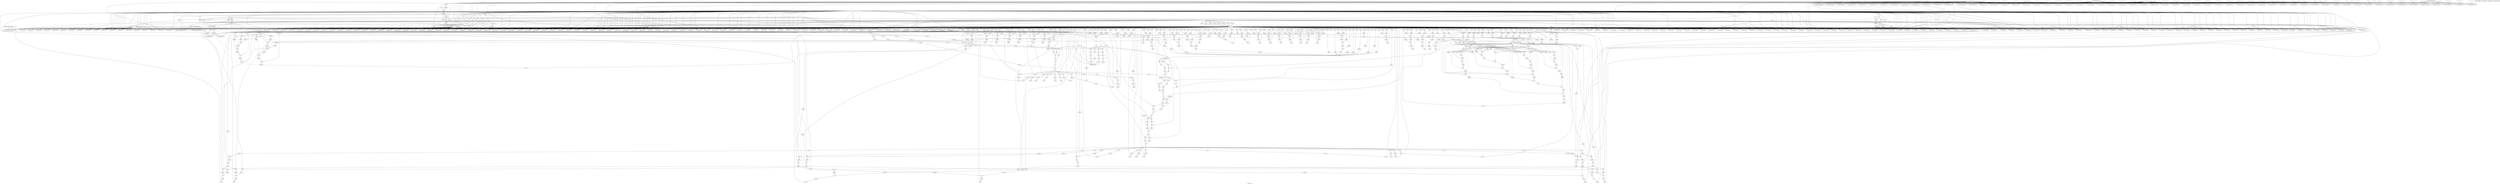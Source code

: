 digraph "DFG for 'Grafo'  "{
label="DFG for 'Grafo' ";
node_0[shape=ellipse,style=dashed,label="Memory 1"]
node_87[shape=octagon,style=solid,label="getelementptr"]
"node_0"->"node_87"
node_44[shape=octagon,style=solid,label="getelementptr"]
"node_0"->"node_44"
node_48[shape=octagon,style=solid,label="getelementptr"]
"node_0"->"node_48"
node_52[shape=octagon,style=solid,label="getelementptr"]
"node_0"->"node_52"
node_55[shape=octagon,style=solid,label="getelementptr"]
"node_0"->"node_55"
node_59[shape=octagon,style=solid,label="getelementptr"]
"node_0"->"node_59"
node_62[shape=octagon,style=solid,label="getelementptr"]
"node_0"->"node_62"
node_66[shape=octagon,style=solid,label="getelementptr"]
"node_0"->"node_66"
node_70[shape=octagon,style=solid,label="getelementptr"]
"node_0"->"node_70"
node_72[shape=octagon,style=solid,label="getelementptr"]
"node_0"->"node_72"
node_75[shape=octagon,style=solid,label="getelementptr"]
"node_0"->"node_75"
node_77[shape=octagon,style=solid,label="getelementptr"]
"node_0"->"node_77"
node_80[shape=octagon,style=solid,label="getelementptr"]
"node_0"->"node_80"
node_82[shape=octagon,style=solid,label="getelementptr"]
"node_0"->"node_82"
node_85[shape=octagon,style=solid,label="getelementptr"]
"node_0"->"node_85"
node_175[shape=octagon,style=solid,label="load"]
"node_0"->"node_175"
node_89[shape=octagon,style=solid,label="load"]
"node_0"->"node_89"
node_93[shape=octagon,style=solid,label="getelementptr"]
"node_0"->"node_93"
node_95[shape=octagon,style=solid,label="getelementptr"]
"node_0"->"node_95"
node_97[shape=octagon,style=solid,label="load"]
"node_0"->"node_97"
node_100[shape=octagon,style=solid,label="getelementptr"]
"node_0"->"node_100"
node_102[shape=octagon,style=solid,label="getelementptr"]
"node_0"->"node_102"
node_104[shape=octagon,style=solid,label="load"]
"node_0"->"node_104"
node_107[shape=octagon,style=solid,label="getelementptr"]
"node_0"->"node_107"
node_109[shape=octagon,style=solid,label="getelementptr"]
"node_0"->"node_109"
node_111[shape=octagon,style=solid,label="load"]
"node_0"->"node_111"
node_114[shape=octagon,style=solid,label="getelementptr"]
"node_0"->"node_114"
node_241[shape=octagon,style=solid,label="load"]
"node_0"->"node_241"
node_244[shape=octagon,style=solid,label="getelementptr"]
"node_0"->"node_244"
node_124[shape=octagon,style=solid,label="phi"]
"node_0"->"node_124"
node_126[shape=octagon,style=solid,label="phi"]
"node_0"->"node_126"
node_127[shape=octagon,style=solid,label="getelementptr"]
"node_0"->"node_127"
node_154[shape=octagon,style=solid,label="bitcast"]
"node_0"->"node_154"
node_155[shape=doubleoctagon,style=solid,label="Call llvm.memcpy.p0i8.p0i8.i64"]
"node_0"->"node_155"
node_158[shape=octagon,style=solid,label="getelementptr"]
"node_0"->"node_158"
node_159[shape=octagon,style=solid,label="getelementptr"]
"node_0"->"node_159"
node_162[shape=doubleoctagon,style=solid,label="Call llvm.memset.p0i8.i64"]
"node_0"->"node_162"
node_165[shape=octagon,style=solid,label="getelementptr"]
"node_0"->"node_165"
node_170[shape=octagon,style=solid,label="phi"]
"node_0"->"node_170"
node_173[shape=octagon,style=solid,label="getelementptr"]
"node_0"->"node_173"
node_318[shape=octagon,style=solid,label="getelementptr"]
"node_0"->"node_318"
node_321[shape=octagon,style=solid,label="getelementptr"]
"node_0"->"node_321"
node_323[shape=octagon,style=solid,label="load"]
"node_0"->"node_323"
node_324[shape=octagon,style=solid,label="getelementptr"]
"node_0"->"node_324"
node_179[shape=octagon,style=solid,label="getelementptr"]
"node_0"->"node_179"
node_182[shape=octagon,style=solid,label="getelementptr"]
"node_0"->"node_182"
node_184[shape=octagon,style=solid,label="load"]
"node_0"->"node_184"
node_188[shape=octagon,style=solid,label="getelementptr"]
"node_0"->"node_188"
node_191[shape=octagon,style=solid,label="getelementptr"]
"node_0"->"node_191"
node_193[shape=octagon,style=solid,label="load"]
"node_0"->"node_193"
node_197[shape=octagon,style=solid,label="getelementptr"]
"node_0"->"node_197"
node_200[shape=octagon,style=solid,label="getelementptr"]
"node_0"->"node_200"
node_202[shape=octagon,style=solid,label="load"]
"node_0"->"node_202"
node_206[shape=octagon,style=solid,label="getelementptr"]
"node_0"->"node_206"
node_208[shape=octagon,style=solid,label="load"]
"node_0"->"node_208"
node_209[shape=octagon,style=solid,label="getelementptr"]
"node_0"->"node_209"
node_211[shape=octagon,style=solid,label="getelementptr"]
"node_0"->"node_211"
node_213[shape=octagon,style=solid,label="load"]
"node_0"->"node_213"
node_214[shape=octagon,style=solid,label="getelementptr"]
"node_0"->"node_214"
node_216[shape=octagon,style=solid,label="getelementptr"]
"node_0"->"node_216"
node_218[shape=octagon,style=solid,label="load"]
"node_0"->"node_218"
node_219[shape=octagon,style=solid,label="getelementptr"]
"node_0"->"node_219"
node_221[shape=octagon,style=solid,label="getelementptr"]
"node_0"->"node_221"
node_223[shape=octagon,style=solid,label="load"]
"node_0"->"node_223"
node_224[shape=octagon,style=solid,label="getelementptr"]
"node_0"->"node_224"
node_226[shape=octagon,style=solid,label="getelementptr"]
"node_0"->"node_226"
node_228[shape=octagon,style=solid,label="load"]
"node_0"->"node_228"
node_229[shape=octagon,style=solid,label="getelementptr"]
"node_0"->"node_229"
node_231[shape=octagon,style=solid,label="load"]
"node_0"->"node_231"
node_234[shape=octagon,style=solid,label="getelementptr"]
"node_0"->"node_234"
node_236[shape=octagon,style=solid,label="getelementptr"]
"node_0"->"node_236"
node_238[shape=octagon,style=solid,label="load"]
"node_0"->"node_238"
node_239[shape=octagon,style=solid,label="getelementptr"]
"node_0"->"node_239"
node_535[shape=octagon,style=solid,label="load"]
"node_0"->"node_535"
node_536[shape=octagon,style=solid,label="getelementptr"]
"node_0"->"node_536"
node_538[shape=octagon,style=solid,label="load"]
"node_0"->"node_538"
node_541[shape=octagon,style=solid,label="getelementptr"]
"node_0"->"node_541"
node_543[shape=octagon,style=solid,label="load"]
"node_0"->"node_543"
node_247[shape=octagon,style=solid,label="getelementptr"]
"node_0"->"node_247"
node_249[shape=octagon,style=solid,label="load"]
"node_0"->"node_249"
node_250[shape=octagon,style=solid,label="getelementptr"]
"node_0"->"node_250"
node_252[shape=octagon,style=solid,label="load"]
"node_0"->"node_252"
node_255[shape=octagon,style=solid,label="getelementptr"]
"node_0"->"node_255"
node_258[shape=octagon,style=solid,label="getelementptr"]
"node_0"->"node_258"
node_260[shape=octagon,style=solid,label="load"]
"node_0"->"node_260"
node_261[shape=octagon,style=solid,label="getelementptr"]
"node_0"->"node_261"
node_263[shape=octagon,style=solid,label="load"]
"node_0"->"node_263"
node_266[shape=octagon,style=solid,label="getelementptr"]
"node_0"->"node_266"
node_269[shape=octagon,style=solid,label="getelementptr"]
"node_0"->"node_269"
node_271[shape=octagon,style=solid,label="load"]
"node_0"->"node_271"
node_272[shape=octagon,style=solid,label="getelementptr"]
"node_0"->"node_272"
node_274[shape=octagon,style=solid,label="load"]
"node_0"->"node_274"
node_277[shape=octagon,style=solid,label="getelementptr"]
"node_0"->"node_277"
node_279[shape=octagon,style=solid,label="getelementptr"]
"node_0"->"node_279"
node_281[shape=octagon,style=solid,label="load"]
"node_0"->"node_281"
node_284[shape=octagon,style=solid,label="getelementptr"]
"node_0"->"node_284"
node_287[shape=octagon,style=solid,label="getelementptr"]
"node_0"->"node_287"
node_289[shape=octagon,style=solid,label="load"]
"node_0"->"node_289"
node_292[shape=octagon,style=solid,label="getelementptr"]
"node_0"->"node_292"
node_295[shape=octagon,style=solid,label="getelementptr"]
"node_0"->"node_295"
node_297[shape=octagon,style=solid,label="load"]
"node_0"->"node_297"
node_300[shape=octagon,style=solid,label="getelementptr"]
"node_0"->"node_300"
node_303[shape=octagon,style=solid,label="getelementptr"]
"node_0"->"node_303"
node_305[shape=octagon,style=solid,label="load"]
"node_0"->"node_305"
node_308[shape=octagon,style=solid,label="getelementptr"]
"node_0"->"node_308"
node_310[shape=octagon,style=solid,label="getelementptr"]
"node_0"->"node_310"
node_312[shape=octagon,style=solid,label="load"]
"node_0"->"node_312"
node_313[shape=octagon,style=solid,label="getelementptr"]
"node_0"->"node_313"
node_315[shape=octagon,style=solid,label="load"]
"node_0"->"node_315"
node_603[shape=octagon,style=solid,label="getelementptr"]
"node_0"->"node_603"
node_605[shape=octagon,style=solid,label="load"]
"node_0"->"node_605"
node_606[shape=octagon,style=solid,label="getelementptr"]
"node_0"->"node_606"
node_608[shape=octagon,style=solid,label="load"]
"node_0"->"node_608"
node_611[shape=octagon,style=solid,label="getelementptr"]
"node_0"->"node_611"
node_613[shape=octagon,style=solid,label="load"]
"node_0"->"node_613"
node_617[shape=octagon,style=solid,label="getelementptr"]
"node_0"->"node_617"
node_326[shape=octagon,style=solid,label="load"]
"node_0"->"node_326"
node_329[shape=octagon,style=solid,label="getelementptr"]
"node_0"->"node_329"
node_332[shape=octagon,style=solid,label="getelementptr"]
"node_0"->"node_332"
node_334[shape=octagon,style=solid,label="load"]
"node_0"->"node_334"
node_335[shape=octagon,style=solid,label="getelementptr"]
"node_0"->"node_335"
node_337[shape=octagon,style=solid,label="load"]
"node_0"->"node_337"
node_340[shape=octagon,style=solid,label="getelementptr"]
"node_0"->"node_340"
node_343[shape=octagon,style=solid,label="getelementptr"]
"node_0"->"node_343"
node_345[shape=octagon,style=solid,label="load"]
"node_0"->"node_345"
node_346[shape=octagon,style=solid,label="getelementptr"]
"node_0"->"node_346"
node_348[shape=octagon,style=solid,label="load"]
"node_0"->"node_348"
node_351[shape=octagon,style=solid,label="getelementptr"]
"node_0"->"node_351"
node_353[shape=octagon,style=solid,label="getelementptr"]
"node_0"->"node_353"
node_355[shape=octagon,style=solid,label="load"]
"node_0"->"node_355"
node_356[shape=octagon,style=solid,label="getelementptr"]
"node_0"->"node_356"
node_358[shape=octagon,style=solid,label="load"]
"node_0"->"node_358"
node_361[shape=octagon,style=solid,label="getelementptr"]
"node_0"->"node_361"
node_364[shape=octagon,style=solid,label="getelementptr"]
"node_0"->"node_364"
node_366[shape=octagon,style=solid,label="load"]
"node_0"->"node_366"
node_367[shape=octagon,style=solid,label="getelementptr"]
"node_0"->"node_367"
node_369[shape=octagon,style=solid,label="getelementptr"]
"node_0"->"node_369"
node_371[shape=octagon,style=solid,label="load"]
"node_0"->"node_371"
node_372[shape=octagon,style=solid,label="getelementptr"]
"node_0"->"node_372"
node_374[shape=octagon,style=solid,label="getelementptr"]
"node_0"->"node_374"
node_376[shape=octagon,style=solid,label="load"]
"node_0"->"node_376"
node_377[shape=octagon,style=solid,label="getelementptr"]
"node_0"->"node_377"
node_379[shape=octagon,style=solid,label="getelementptr"]
"node_0"->"node_379"
node_381[shape=octagon,style=solid,label="load"]
"node_0"->"node_381"
node_382[shape=octagon,style=solid,label="getelementptr"]
"node_0"->"node_382"
node_384[shape=octagon,style=solid,label="getelementptr"]
"node_0"->"node_384"
node_386[shape=octagon,style=solid,label="load"]
"node_0"->"node_386"
node_387[shape=octagon,style=solid,label="getelementptr"]
"node_0"->"node_387"
node_389[shape=octagon,style=solid,label="load"]
"node_0"->"node_389"
node_392[shape=octagon,style=solid,label="getelementptr"]
"node_0"->"node_392"
node_394[shape=octagon,style=solid,label="getelementptr"]
"node_0"->"node_394"
node_396[shape=octagon,style=solid,label="load"]
"node_0"->"node_396"
node_397[shape=octagon,style=solid,label="getelementptr"]
"node_0"->"node_397"
node_399[shape=octagon,style=solid,label="load"]
"node_0"->"node_399"
node_402[shape=octagon,style=solid,label="getelementptr"]
"node_0"->"node_402"
node_404[shape=octagon,style=solid,label="getelementptr"]
"node_0"->"node_404"
node_406[shape=octagon,style=solid,label="load"]
"node_0"->"node_406"
node_407[shape=octagon,style=solid,label="getelementptr"]
"node_0"->"node_407"
node_409[shape=octagon,style=solid,label="load"]
"node_0"->"node_409"
node_412[shape=octagon,style=solid,label="getelementptr"]
"node_0"->"node_412"
node_414[shape=octagon,style=solid,label="getelementptr"]
"node_0"->"node_414"
node_416[shape=octagon,style=solid,label="load"]
"node_0"->"node_416"
node_417[shape=octagon,style=solid,label="getelementptr"]
"node_0"->"node_417"
node_419[shape=octagon,style=solid,label="load"]
"node_0"->"node_419"
node_422[shape=octagon,style=solid,label="getelementptr"]
"node_0"->"node_422"
node_424[shape=octagon,style=solid,label="getelementptr"]
"node_0"->"node_424"
node_426[shape=octagon,style=solid,label="load"]
"node_0"->"node_426"
node_427[shape=octagon,style=solid,label="getelementptr"]
"node_0"->"node_427"
node_429[shape=octagon,style=solid,label="load"]
"node_0"->"node_429"
node_432[shape=octagon,style=solid,label="getelementptr"]
"node_0"->"node_432"
node_434[shape=octagon,style=solid,label="getelementptr"]
"node_0"->"node_434"
node_436[shape=octagon,style=solid,label="load"]
"node_0"->"node_436"
node_437[shape=octagon,style=solid,label="getelementptr"]
"node_0"->"node_437"
node_439[shape=octagon,style=solid,label="getelementptr"]
"node_0"->"node_439"
node_441[shape=octagon,style=solid,label="load"]
"node_0"->"node_441"
node_442[shape=octagon,style=solid,label="getelementptr"]
"node_0"->"node_442"
node_444[shape=octagon,style=solid,label="getelementptr"]
"node_0"->"node_444"
node_446[shape=octagon,style=solid,label="load"]
"node_0"->"node_446"
node_447[shape=octagon,style=solid,label="getelementptr"]
"node_0"->"node_447"
node_449[shape=octagon,style=solid,label="getelementptr"]
"node_0"->"node_449"
node_451[shape=octagon,style=solid,label="load"]
"node_0"->"node_451"
node_452[shape=octagon,style=solid,label="getelementptr"]
"node_0"->"node_452"
node_454[shape=octagon,style=solid,label="getelementptr"]
"node_0"->"node_454"
node_456[shape=octagon,style=solid,label="load"]
"node_0"->"node_456"
node_457[shape=octagon,style=solid,label="getelementptr"]
"node_0"->"node_457"
node_459[shape=octagon,style=solid,label="load"]
"node_0"->"node_459"
node_462[shape=octagon,style=solid,label="getelementptr"]
"node_0"->"node_462"
node_464[shape=octagon,style=solid,label="getelementptr"]
"node_0"->"node_464"
node_466[shape=octagon,style=solid,label="load"]
"node_0"->"node_466"
node_467[shape=octagon,style=solid,label="getelementptr"]
"node_0"->"node_467"
node_469[shape=octagon,style=solid,label="load"]
"node_0"->"node_469"
node_472[shape=octagon,style=solid,label="getelementptr"]
"node_0"->"node_472"
node_474[shape=octagon,style=solid,label="getelementptr"]
"node_0"->"node_474"
node_476[shape=octagon,style=solid,label="load"]
"node_0"->"node_476"
node_477[shape=octagon,style=solid,label="getelementptr"]
"node_0"->"node_477"
node_479[shape=octagon,style=solid,label="load"]
"node_0"->"node_479"
node_482[shape=octagon,style=solid,label="getelementptr"]
"node_0"->"node_482"
node_484[shape=octagon,style=solid,label="getelementptr"]
"node_0"->"node_484"
node_486[shape=octagon,style=solid,label="load"]
"node_0"->"node_486"
node_487[shape=octagon,style=solid,label="getelementptr"]
"node_0"->"node_487"
node_489[shape=octagon,style=solid,label="load"]
"node_0"->"node_489"
node_492[shape=octagon,style=solid,label="getelementptr"]
"node_0"->"node_492"
node_494[shape=octagon,style=solid,label="getelementptr"]
"node_0"->"node_494"
node_496[shape=octagon,style=solid,label="load"]
"node_0"->"node_496"
node_497[shape=octagon,style=solid,label="getelementptr"]
"node_0"->"node_497"
node_499[shape=octagon,style=solid,label="load"]
"node_0"->"node_499"
node_502[shape=octagon,style=solid,label="getelementptr"]
"node_0"->"node_502"
node_516[shape=octagon,style=solid,label="getelementptr"]
"node_0"->"node_516"
node_518[shape=octagon,style=solid,label="load"]
"node_0"->"node_518"
node_521[shape=octagon,style=solid,label="getelementptr"]
"node_0"->"node_521"
node_523[shape=octagon,style=solid,label="load"]
"node_0"->"node_523"
node_529[shape=octagon,style=solid,label="getelementptr"]
"node_0"->"node_529"
node_533[shape=octagon,style=solid,label="getelementptr"]
"node_0"->"node_533"
node_547[shape=octagon,style=solid,label="getelementptr"]
"node_0"->"node_547"
node_549[shape=octagon,style=solid,label="load"]
"node_0"->"node_549"
node_550[shape=octagon,style=solid,label="getelementptr"]
"node_0"->"node_550"
node_552[shape=octagon,style=solid,label="load"]
"node_0"->"node_552"
node_555[shape=octagon,style=solid,label="getelementptr"]
"node_0"->"node_555"
node_557[shape=octagon,style=solid,label="load"]
"node_0"->"node_557"
node_561[shape=octagon,style=solid,label="getelementptr"]
"node_0"->"node_561"
node_563[shape=octagon,style=solid,label="load"]
"node_0"->"node_563"
node_564[shape=octagon,style=solid,label="getelementptr"]
"node_0"->"node_564"
node_566[shape=octagon,style=solid,label="load"]
"node_0"->"node_566"
node_569[shape=octagon,style=solid,label="getelementptr"]
"node_0"->"node_569"
node_571[shape=octagon,style=solid,label="load"]
"node_0"->"node_571"
node_575[shape=octagon,style=solid,label="getelementptr"]
"node_0"->"node_575"
node_577[shape=octagon,style=solid,label="load"]
"node_0"->"node_577"
node_578[shape=octagon,style=solid,label="getelementptr"]
"node_0"->"node_578"
node_580[shape=octagon,style=solid,label="load"]
"node_0"->"node_580"
node_583[shape=octagon,style=solid,label="getelementptr"]
"node_0"->"node_583"
node_585[shape=octagon,style=solid,label="load"]
"node_0"->"node_585"
node_589[shape=octagon,style=solid,label="getelementptr"]
"node_0"->"node_589"
node_591[shape=octagon,style=solid,label="load"]
"node_0"->"node_591"
node_592[shape=octagon,style=solid,label="getelementptr"]
"node_0"->"node_592"
node_594[shape=octagon,style=solid,label="load"]
"node_0"->"node_594"
node_597[shape=octagon,style=solid,label="getelementptr"]
"node_0"->"node_597"
node_599[shape=octagon,style=solid,label="load"]
"node_0"->"node_599"
node_619[shape=octagon,style=solid,label="load"]
"node_0"->"node_619"
node_623[shape=octagon,style=solid,label="getelementptr"]
"node_0"->"node_623"
node_625[shape=octagon,style=solid,label="load"]
"node_0"->"node_625"
node_626[shape=octagon,style=solid,label="getelementptr"]
"node_0"->"node_626"
node_628[shape=octagon,style=solid,label="load"]
"node_0"->"node_628"
node_638[shape=octagon,style=solid,label="getelementptr"]
"node_0"->"node_638"
node_640[shape=octagon,style=solid,label="load"]
"node_0"->"node_640"
node_641[shape=octagon,style=solid,label="getelementptr"]
"node_0"->"node_641"
node_643[shape=octagon,style=solid,label="load"]
"node_0"->"node_643"
node_646[shape=octagon,style=solid,label="getelementptr"]
"node_0"->"node_646"
node_648[shape=octagon,style=solid,label="load"]
"node_0"->"node_648"
node_651[shape=octagon,style=solid,label="getelementptr"]
"node_0"->"node_651"
node_653[shape=octagon,style=solid,label="load"]
"node_0"->"node_653"
node_656[shape=octagon,style=solid,label="getelementptr"]
"node_0"->"node_656"
node_658[shape=octagon,style=solid,label="load"]
"node_0"->"node_658"
node_668[shape=octagon,style=solid,label="getelementptr"]
"node_0"->"node_668"
node_670[shape=octagon,style=solid,label="load"]
"node_0"->"node_670"
node_671[shape=octagon,style=solid,label="getelementptr"]
"node_0"->"node_671"
node_673[shape=octagon,style=solid,label="load"]
"node_0"->"node_673"
node_676[shape=octagon,style=solid,label="getelementptr"]
"node_0"->"node_676"
node_678[shape=octagon,style=solid,label="load"]
"node_0"->"node_678"
node_681[shape=octagon,style=solid,label="getelementptr"]
"node_0"->"node_681"
node_683[shape=octagon,style=solid,label="load"]
"node_0"->"node_683"
node_684[shape=octagon,style=solid,label="getelementptr"]
"node_0"->"node_684"
node_686[shape=octagon,style=solid,label="load"]
"node_0"->"node_686"
node_689[shape=octagon,style=solid,label="getelementptr"]
"node_0"->"node_689"
node_691[shape=octagon,style=solid,label="load"]
"node_0"->"node_691"
node_694[shape=octagon,style=solid,label="getelementptr"]
"node_0"->"node_694"
node_696[shape=octagon,style=solid,label="load"]
"node_0"->"node_696"
node_708[shape=octagon,style=solid,label="getelementptr"]
"node_0"->"node_708"
node_710[shape=octagon,style=solid,label="load"]
"node_0"->"node_710"
node_711[shape=octagon,style=solid,label="getelementptr"]
"node_0"->"node_711"
node_713[shape=octagon,style=solid,label="load"]
"node_0"->"node_713"
node_716[shape=octagon,style=solid,label="getelementptr"]
"node_0"->"node_716"
node_718[shape=octagon,style=solid,label="load"]
"node_0"->"node_718"
node_721[shape=octagon,style=solid,label="getelementptr"]
"node_0"->"node_721"
node_723[shape=octagon,style=solid,label="load"]
"node_0"->"node_723"
node_726[shape=octagon,style=solid,label="getelementptr"]
"node_0"->"node_726"
node_728[shape=octagon,style=solid,label="load"]
"node_0"->"node_728"
node_729[shape=octagon,style=solid,label="getelementptr"]
"node_0"->"node_729"
node_731[shape=octagon,style=solid,label="load"]
"node_0"->"node_731"
node_734[shape=octagon,style=solid,label="getelementptr"]
"node_0"->"node_734"
node_736[shape=octagon,style=solid,label="load"]
"node_0"->"node_736"
node_1263[shape=octagon,style=solid,label="phi"]
"node_0"->"node_1263"
node_748[shape=octagon,style=solid,label="getelementptr"]
"node_0"->"node_748"
node_750[shape=octagon,style=solid,label="load"]
"node_0"->"node_750"
node_751[shape=octagon,style=solid,label="getelementptr"]
"node_0"->"node_751"
node_753[shape=octagon,style=solid,label="load"]
"node_0"->"node_753"
node_754[shape=octagon,style=solid,label="getelementptr"]
"node_0"->"node_754"
node_756[shape=octagon,style=solid,label="load"]
"node_0"->"node_756"
node_759[shape=octagon,style=solid,label="getelementptr"]
"node_0"->"node_759"
node_761[shape=octagon,style=solid,label="load"]
"node_0"->"node_761"
node_764[shape=octagon,style=solid,label="getelementptr"]
"node_0"->"node_764"
node_766[shape=octagon,style=solid,label="load"]
"node_0"->"node_766"
node_778[shape=octagon,style=solid,label="getelementptr"]
"node_0"->"node_778"
node_780[shape=octagon,style=solid,label="load"]
"node_0"->"node_780"
node_781[shape=octagon,style=solid,label="getelementptr"]
"node_0"->"node_781"
node_783[shape=octagon,style=solid,label="load"]
"node_0"->"node_783"
node_793[shape=octagon,style=solid,label="getelementptr"]
"node_0"->"node_793"
node_795[shape=octagon,style=solid,label="load"]
"node_0"->"node_795"
node_805[shape=octagon,style=solid,label="getelementptr"]
"node_0"->"node_805"
node_814[shape=octagon,style=solid,label="getelementptr"]
"node_0"->"node_814"
node_822[shape=octagon,style=solid,label="getelementptr"]
"node_0"->"node_822"
node_830[shape=octagon,style=solid,label="getelementptr"]
"node_0"->"node_830"
node_838[shape=octagon,style=solid,label="getelementptr"]
"node_0"->"node_838"
node_846[shape=octagon,style=solid,label="getelementptr"]
"node_0"->"node_846"
node_854[shape=octagon,style=solid,label="getelementptr"]
"node_0"->"node_854"
node_862[shape=octagon,style=solid,label="getelementptr"]
"node_0"->"node_862"
node_874[shape=octagon,style=solid,label="getelementptr"]
"node_0"->"node_874"
node_876[shape=octagon,style=solid,label="load"]
"node_0"->"node_876"
node_898[shape=octagon,style=solid,label="getelementptr"]
"node_0"->"node_898"
node_900[shape=octagon,style=solid,label="load"]
"node_0"->"node_900"
node_921[shape=octagon,style=solid,label="getelementptr"]
"node_0"->"node_921"
node_923[shape=octagon,style=solid,label="load"]
"node_0"->"node_923"
node_929[shape=octagon,style=solid,label="bitcast"]
"node_0"->"node_929"
node_930[shape=octagon,style=solid,label="getelementptr"]
"node_0"->"node_930"
node_931[shape=octagon,style=solid,label="getelementptr"]
"node_0"->"node_931"
node_932[shape=octagon,style=solid,label="bitcast"]
"node_0"->"node_932"
node_933[shape=doubleoctagon,style=solid,label="Call llvm.memcpy.p0i8.p0i8.i64"]
"node_0"->"node_933"
node_934[shape=octagon,style=solid,label="getelementptr"]
"node_0"->"node_934"
node_936[shape=octagon,style=solid,label="load"]
"node_0"->"node_936"
node_939[shape=octagon,style=solid,label="getelementptr"]
"node_0"->"node_939"
node_940[shape=octagon,style=solid,label="getelementptr"]
"node_0"->"node_940"
node_942[shape=octagon,style=solid,label="load"]
"node_0"->"node_942"
node_944[shape=octagon,style=solid,label="getelementptr"]
"node_0"->"node_944"
node_945[shape=octagon,style=solid,label="getelementptr"]
"node_0"->"node_945"
node_947[shape=octagon,style=solid,label="load"]
"node_0"->"node_947"
node_949[shape=octagon,style=solid,label="getelementptr"]
"node_0"->"node_949"
node_950[shape=octagon,style=solid,label="getelementptr"]
"node_0"->"node_950"
node_952[shape=octagon,style=solid,label="load"]
"node_0"->"node_952"
node_960[shape=octagon,style=solid,label="getelementptr"]
"node_0"->"node_960"
node_968[shape=octagon,style=solid,label="getelementptr"]
"node_0"->"node_968"
node_978[shape=octagon,style=solid,label="getelementptr"]
"node_0"->"node_978"
node_988[shape=octagon,style=solid,label="getelementptr"]
"node_0"->"node_988"
node_1213[shape=octagon,style=solid,label="getelementptr"]
"node_0"->"node_1213"
node_1219[shape=octagon,style=solid,label="getelementptr"]
"node_0"->"node_1219"
node_1225[shape=octagon,style=solid,label="getelementptr"]
"node_0"->"node_1225"
node_1229[shape=octagon,style=solid,label="getelementptr"]
"node_0"->"node_1229"
node_1231[shape=octagon,style=solid,label="phi"]
"node_0"->"node_1231"
"node_87"->"node_0"
node_88[shape=ellipse,style=solid,label="tmp12"]
node_1244[shape=octagon,style=solid,label="phi"]
"node_88"->"node_1244"
node_117[shape=octagon,style=solid,label="phi"]
node_116[shape=ellipse,style=solid,label="len.addr.0"]
"node_117"->"node_116"
node_118[shape=ellipse,style=solid,label="len"]
"node_118"->"node_117"
node_119[shape=ellipse,style=solid,label="len.addr.1"]
"node_119"->"node_117"
node_120[shape=octagon,style=solid,label="phi"]
"node_120"->"node_119"
node_636[shape=ellipse,style=solid,label=""]
node_635[shape=doubleoctagon,style=solid,label="Call llvm.dbg.value"]
"node_636"->"node_635"
node_637[shape=ellipse,style=solid,label=""]
"node_637"->"node_635"
node_14[shape=ellipse,style=solid,label=""]
node_16[shape=doubleoctagon,style=solid,label="Call llvm.dbg.value"]
"node_14"->"node_16"
node_37[shape=doubleoctagon,style=solid,label="Call llvm.dbg.value"]
"node_14"->"node_37"
node_39[shape=doubleoctagon,style=solid,label="Call llvm.dbg.value"]
"node_14"->"node_39"
node_130[shape=doubleoctagon,style=solid,label="Call llvm.dbg.declare"]
"node_14"->"node_130"
node_133[shape=doubleoctagon,style=solid,label="Call llvm.dbg.declare"]
"node_14"->"node_133"
node_136[shape=doubleoctagon,style=solid,label="Call llvm.dbg.declare"]
"node_14"->"node_136"
node_139[shape=doubleoctagon,style=solid,label="Call llvm.dbg.declare"]
"node_14"->"node_139"
node_142[shape=doubleoctagon,style=solid,label="Call llvm.dbg.declare"]
"node_14"->"node_142"
node_147[shape=doubleoctagon,style=solid,label="Call llvm.dbg.value"]
"node_14"->"node_147"
node_150[shape=doubleoctagon,style=solid,label="Call llvm.dbg.value"]
"node_14"->"node_150"
node_152[shape=doubleoctagon,style=solid,label="Call llvm.dbg.value"]
"node_14"->"node_152"
node_166[shape=doubleoctagon,style=solid,label="Call llvm.dbg.value"]
"node_14"->"node_166"
node_168[shape=doubleoctagon,style=solid,label="Call llvm.dbg.value"]
"node_14"->"node_168"
node_504[shape=doubleoctagon,style=solid,label="Call llvm.dbg.value"]
"node_14"->"node_504"
node_531[shape=doubleoctagon,style=solid,label="Call llvm.dbg.value"]
"node_14"->"node_531"
node_19[shape=doubleoctagon,style=solid,label="Call llvm.dbg.value"]
"node_14"->"node_19"
node_22[shape=doubleoctagon,style=solid,label="Call llvm.dbg.value"]
"node_14"->"node_22"
node_25[shape=doubleoctagon,style=solid,label="Call llvm.dbg.declare"]
"node_14"->"node_25"
node_29[shape=doubleoctagon,style=solid,label="Call llvm.dbg.declare"]
"node_14"->"node_29"
node_32[shape=doubleoctagon,style=solid,label="Call llvm.dbg.declare"]
"node_14"->"node_32"
node_35[shape=doubleoctagon,style=solid,label="Call llvm.dbg.value"]
"node_14"->"node_35"
node_10[shape=doubleoctagon,style=solid,label="Call llvm.dbg.value"]
"node_14"->"node_10"
node_995[shape=doubleoctagon,style=solid,label="Call llvm.dbg.value"]
"node_14"->"node_995"
node_1010[shape=doubleoctagon,style=solid,label="Call llvm.dbg.value"]
"node_14"->"node_1010"
node_620[shape=doubleoctagon,style=solid,label="Call llvm.dbg.value"]
"node_14"->"node_620"
"node_14"->"node_635"
node_665[shape=doubleoctagon,style=solid,label="Call llvm.dbg.value"]
"node_14"->"node_665"
node_705[shape=doubleoctagon,style=solid,label="Call llvm.dbg.value"]
"node_14"->"node_705"
node_745[shape=doubleoctagon,style=solid,label="Call llvm.dbg.value"]
"node_14"->"node_745"
node_775[shape=doubleoctagon,style=solid,label="Call llvm.dbg.value"]
"node_14"->"node_775"
node_790[shape=doubleoctagon,style=solid,label="Call llvm.dbg.value"]
"node_14"->"node_790"
node_800[shape=doubleoctagon,style=solid,label="Call llvm.dbg.value"]
"node_14"->"node_800"
node_864[shape=doubleoctagon,style=solid,label="Call llvm.dbg.value"]
"node_14"->"node_864"
node_877[shape=doubleoctagon,style=solid,label="Call llvm.dbg.value"]
"node_14"->"node_877"
node_927[shape=doubleoctagon,style=solid,label="Call llvm.dbg.value"]
"node_14"->"node_927"
node_954[shape=doubleoctagon,style=solid,label="Call llvm.dbg.value"]
"node_14"->"node_954"
node_957[shape=doubleoctagon,style=solid,label="Call llvm.dbg.value"]
"node_14"->"node_957"
node_1023[shape=doubleoctagon,style=solid,label="Call llvm.dbg.value"]
"node_14"->"node_1023"
node_1036[shape=doubleoctagon,style=solid,label="Call llvm.dbg.value"]
"node_14"->"node_1036"
node_1049[shape=doubleoctagon,style=solid,label="Call llvm.dbg.value"]
"node_14"->"node_1049"
node_1057[shape=doubleoctagon,style=solid,label="Call llvm.dbg.value"]
"node_14"->"node_1057"
node_1060[shape=doubleoctagon,style=solid,label="Call llvm.dbg.value"]
"node_14"->"node_1060"
node_1067[shape=doubleoctagon,style=solid,label="Call llvm.dbg.value"]
"node_14"->"node_1067"
node_1073[shape=doubleoctagon,style=solid,label="Call llvm.dbg.value"]
"node_14"->"node_1073"
node_1079[shape=doubleoctagon,style=solid,label="Call llvm.dbg.value"]
"node_14"->"node_1079"
node_1085[shape=doubleoctagon,style=solid,label="Call llvm.dbg.value"]
"node_14"->"node_1085"
node_1091[shape=doubleoctagon,style=solid,label="Call llvm.dbg.value"]
"node_14"->"node_1091"
node_1096[shape=doubleoctagon,style=solid,label="Call llvm.dbg.value"]
"node_14"->"node_1096"
node_1101[shape=doubleoctagon,style=solid,label="Call llvm.dbg.value"]
"node_14"->"node_1101"
node_1106[shape=doubleoctagon,style=solid,label="Call llvm.dbg.value"]
"node_14"->"node_1106"
node_1123[shape=doubleoctagon,style=solid,label="Call llvm.dbg.value"]
"node_14"->"node_1123"
node_1140[shape=doubleoctagon,style=solid,label="Call llvm.dbg.value"]
"node_14"->"node_1140"
node_1157[shape=doubleoctagon,style=solid,label="Call llvm.dbg.value"]
"node_14"->"node_1157"
node_1174[shape=doubleoctagon,style=solid,label="Call llvm.dbg.value"]
"node_14"->"node_1174"
node_1179[shape=doubleoctagon,style=solid,label="Call llvm.dbg.value"]
"node_14"->"node_1179"
node_1183[shape=doubleoctagon,style=solid,label="Call llvm.dbg.value"]
"node_14"->"node_1183"
node_1187[shape=doubleoctagon,style=solid,label="Call llvm.dbg.value"]
"node_14"->"node_1187"
node_1191[shape=doubleoctagon,style=solid,label="Call llvm.dbg.value"]
"node_14"->"node_1191"
node_1199[shape=doubleoctagon,style=solid,label="Call llvm.dbg.value"]
"node_14"->"node_1199"
node_1202[shape=doubleoctagon,style=solid,label="Call llvm.dbg.value"]
"node_14"->"node_1202"
node_1205[shape=doubleoctagon,style=solid,label="Call llvm.dbg.value"]
"node_14"->"node_1205"
node_15[shape=box,style=solid,label="Const:llvm.dbg.value"]
"node_15"->"node_16"
"node_15"->"node_37"
"node_15"->"node_39"
"node_15"->"node_147"
"node_15"->"node_150"
"node_15"->"node_152"
"node_15"->"node_166"
"node_15"->"node_168"
"node_15"->"node_504"
"node_15"->"node_531"
"node_15"->"node_19"
"node_15"->"node_22"
"node_15"->"node_35"
"node_15"->"node_10"
"node_15"->"node_995"
"node_15"->"node_1010"
"node_15"->"node_620"
"node_15"->"node_635"
"node_15"->"node_665"
"node_15"->"node_705"
"node_15"->"node_745"
"node_15"->"node_775"
"node_15"->"node_790"
"node_15"->"node_800"
"node_15"->"node_864"
"node_15"->"node_877"
"node_15"->"node_927"
"node_15"->"node_954"
"node_15"->"node_957"
"node_15"->"node_1023"
"node_15"->"node_1036"
"node_15"->"node_1049"
"node_15"->"node_1057"
"node_15"->"node_1060"
"node_15"->"node_1067"
"node_15"->"node_1073"
"node_15"->"node_1079"
"node_15"->"node_1085"
"node_15"->"node_1091"
"node_15"->"node_1096"
"node_15"->"node_1101"
"node_15"->"node_1106"
"node_15"->"node_1123"
"node_15"->"node_1140"
"node_15"->"node_1157"
"node_15"->"node_1174"
"node_15"->"node_1179"
"node_15"->"node_1183"
"node_15"->"node_1187"
"node_15"->"node_1191"
"node_15"->"node_1199"
"node_15"->"node_1202"
"node_15"->"node_1205"
node_17[shape=ellipse,style=solid,label=""]
"node_17"->"node_16"
"node_17"->"node_39"
node_18[shape=ellipse,style=solid,label=""]
"node_18"->"node_16"
node_36[shape=ellipse,style=solid,label=""]
"node_36"->"node_150"
"node_36"->"node_35"
node_38[shape=ellipse,style=solid,label=""]
"node_38"->"node_37"
node_40[shape=ellipse,style=solid,label=""]
"node_40"->"node_39"
node_41[shape=ellipse,style=solid,label="call"]
node_47[shape=octagon,style=solid,label="store"]
"node_41"->"node_47"
node_1255[shape=octagon,style=solid,label="phi"]
node_282[shape=ellipse,style=solid,label="call93"]
"node_1255"->"node_282"
node_43[shape=box,style=solid,label="Const:br_dec32be"]
"node_44"->"node_0"
node_45[shape=box,style=solid,label="0"]
"node_45"->"node_87"
"node_45"->"node_44"
"node_45"->"node_52"
"node_45"->"node_59"
"node_45"->"node_66"
"node_45"->"node_70"
"node_45"->"node_75"
"node_45"->"node_80"
"node_45"->"node_85"
"node_45"->"node_93"
"node_45"->"node_95"
"node_45"->"node_100"
"node_45"->"node_102"
"node_45"->"node_107"
"node_45"->"node_109"
"node_45"->"node_114"
"node_45"->"node_244"
"node_45"->"node_158"
"node_45"->"node_165"
"node_45"->"node_173"
"node_45"->"node_318"
"node_45"->"node_321"
"node_45"->"node_324"
"node_45"->"node_182"
"node_45"->"node_191"
"node_45"->"node_200"
"node_45"->"node_206"
"node_45"->"node_209"
"node_45"->"node_211"
"node_45"->"node_214"
"node_45"->"node_216"
"node_45"->"node_219"
"node_45"->"node_221"
"node_45"->"node_224"
"node_45"->"node_226"
"node_45"->"node_229"
"node_45"->"node_234"
"node_45"->"node_236"
"node_45"->"node_239"
"node_45"->"node_536"
"node_45"->"node_541"
"node_45"->"node_247"
"node_45"->"node_250"
"node_45"->"node_255"
"node_45"->"node_258"
"node_45"->"node_261"
"node_45"->"node_266"
"node_45"->"node_269"
"node_45"->"node_272"
"node_45"->"node_277"
"node_45"->"node_279"
"node_45"->"node_284"
"node_45"->"node_287"
"node_45"->"node_292"
"node_45"->"node_295"
"node_45"->"node_300"
"node_45"->"node_303"
"node_45"->"node_308"
"node_45"->"node_310"
"node_45"->"node_313"
"node_45"->"node_603"
"node_45"->"node_606"
"node_45"->"node_611"
"node_45"->"node_617"
"node_45"->"node_329"
"node_45"->"node_332"
"node_45"->"node_335"
"node_45"->"node_340"
"node_45"->"node_343"
"node_45"->"node_346"
"node_45"->"node_351"
"node_45"->"node_353"
"node_45"->"node_356"
"node_45"->"node_361"
"node_45"->"node_364"
"node_45"->"node_367"
"node_45"->"node_369"
"node_45"->"node_372"
"node_45"->"node_374"
"node_45"->"node_377"
"node_45"->"node_379"
"node_45"->"node_382"
"node_45"->"node_384"
"node_45"->"node_387"
"node_45"->"node_392"
"node_45"->"node_394"
"node_45"->"node_397"
"node_45"->"node_402"
"node_45"->"node_404"
"node_45"->"node_407"
"node_45"->"node_412"
"node_45"->"node_414"
"node_45"->"node_417"
"node_45"->"node_422"
"node_45"->"node_424"
"node_45"->"node_427"
"node_45"->"node_432"
"node_45"->"node_434"
"node_45"->"node_437"
"node_45"->"node_439"
"node_45"->"node_442"
"node_45"->"node_444"
"node_45"->"node_447"
"node_45"->"node_449"
"node_45"->"node_452"
"node_45"->"node_454"
"node_45"->"node_457"
"node_45"->"node_462"
"node_45"->"node_464"
"node_45"->"node_467"
"node_45"->"node_472"
"node_45"->"node_474"
"node_45"->"node_477"
"node_45"->"node_482"
"node_45"->"node_484"
"node_45"->"node_487"
"node_45"->"node_492"
"node_45"->"node_494"
"node_45"->"node_497"
"node_45"->"node_502"
node_508[shape=octagon,style=solid,label="phi"]
"node_45"->"node_508"
"node_45"->"node_516"
"node_45"->"node_521"
"node_45"->"node_529"
"node_45"->"node_533"
"node_45"->"node_547"
"node_45"->"node_550"
"node_45"->"node_555"
"node_45"->"node_561"
"node_45"->"node_564"
"node_45"->"node_569"
"node_45"->"node_575"
"node_45"->"node_578"
"node_45"->"node_583"
"node_45"->"node_589"
"node_45"->"node_592"
"node_45"->"node_597"
"node_45"->"node_623"
"node_45"->"node_626"
"node_45"->"node_638"
"node_45"->"node_641"
"node_45"->"node_646"
"node_45"->"node_651"
"node_45"->"node_656"
"node_45"->"node_668"
"node_45"->"node_671"
"node_45"->"node_676"
"node_45"->"node_681"
"node_45"->"node_684"
"node_45"->"node_689"
"node_45"->"node_694"
"node_45"->"node_708"
"node_45"->"node_711"
"node_45"->"node_716"
"node_45"->"node_721"
"node_45"->"node_726"
"node_45"->"node_729"
"node_45"->"node_734"
"node_45"->"node_748"
"node_45"->"node_751"
"node_45"->"node_754"
"node_45"->"node_759"
"node_45"->"node_764"
"node_45"->"node_778"
"node_45"->"node_781"
"node_45"->"node_793"
"node_45"->"node_805"
"node_45"->"node_814"
"node_45"->"node_822"
"node_45"->"node_830"
"node_45"->"node_838"
"node_45"->"node_846"
"node_45"->"node_854"
"node_45"->"node_862"
node_866[shape=octagon,style=solid,label="phi"]
"node_45"->"node_866"
"node_45"->"node_874"
"node_45"->"node_898"
"node_45"->"node_921"
"node_45"->"node_930"
"node_45"->"node_934"
"node_45"->"node_940"
"node_45"->"node_945"
"node_45"->"node_950"
node_46[shape=box,style=solid,label="3"]
"node_46"->"node_87"
"node_46"->"node_44"
"node_46"->"node_70"
"node_46"->"node_93"
"node_46"->"node_173"
"node_46"->"node_221"
"node_46"->"node_224"
"node_46"->"node_239"
"node_46"->"node_261"
"node_46"->"node_303"
"node_46"->"node_379"
"node_46"->"node_382"
"node_46"->"node_397"
"node_46"->"node_417"
"node_46"->"node_449"
"node_46"->"node_550"
"node_46"->"node_716"
"node_46"->"node_778"
"node_46"->"node_830"
"node_46"->"node_934"
"node_46"->"node_988"
"node_46"->"node_1229"
"node_47"->"node_0"
"node_48"->"node_0"
node_49[shape=box,style=solid,label="4"]
"node_49"->"node_48"
"node_49"->"node_72"
"node_49"->"node_179"
"node_49"->"node_234"
"node_49"->"node_541"
"node_49"->"node_392"
"node_49"->"node_623"
"node_49"->"node_668"
"node_49"->"node_838"
"node_49"->"node_931"
"node_49"->"node_939"
node_50[shape=ellipse,style=solid,label="call1"]
node_54[shape=octagon,style=solid,label="store"]
"node_50"->"node_54"
node_1254[shape=octagon,style=solid,label="phi"]
node_290[shape=ellipse,style=solid,label="call96"]
"node_1254"->"node_290"
"node_52"->"node_0"
node_53[shape=box,style=solid,label="2"]
"node_53"->"node_52"
"node_53"->"node_75"
"node_53"->"node_95"
"node_53"->"node_100"
"node_53"->"node_182"
"node_53"->"node_216"
"node_53"->"node_219"
"node_53"->"node_236"
"node_53"->"node_250"
"node_53"->"node_295"
"node_53"->"node_374"
"node_53"->"node_377"
"node_53"->"node_394"
"node_53"->"node_407"
"node_53"->"node_444"
"node_53"->"node_547"
"node_53"->"node_646"
"node_53"->"node_708"
"node_53"->"node_822"
"node_53"->"node_940"
"node_53"->"node_978"
"node_53"->"node_1225"
"node_54"->"node_0"
"node_55"->"node_0"
node_56[shape=box,style=solid,label="8"]
"node_56"->"node_55"
"node_56"->"node_77"
"node_56"->"node_188"
"node_56"->"node_277"
"node_56"->"node_432"
"node_56"->"node_569"
"node_56"->"node_676"
"node_56"->"node_944"
node_57[shape=ellipse,style=solid,label="call4"]
node_61[shape=octagon,style=solid,label="store"]
"node_57"->"node_61"
node_1253[shape=octagon,style=solid,label="phi"]
node_298[shape=ellipse,style=solid,label="call99"]
"node_1253"->"node_298"
"node_59"->"node_0"
node_60[shape=box,style=solid,label="1"]
"node_60"->"node_59"
"node_60"->"node_80"
"node_60"->"node_102"
"node_60"->"node_107"
"node_60"->"node_191"
"node_60"->"node_211"
"node_60"->"node_214"
"node_60"->"node_229"
"node_60"->"node_536"
"node_60"->"node_258"
"node_60"->"node_287"
"node_60"->"node_369"
"node_60"->"node_372"
"node_60"->"node_387"
"node_60"->"node_414"
"node_60"->"node_439"
"node_60"->"node_638"
"node_60"->"node_711"
"node_60"->"node_814"
"node_60"->"node_945"
"node_60"->"node_968"
"node_60"->"node_1219"
"node_61"->"node_0"
"node_62"->"node_0"
node_63[shape=box,style=solid,label="12"]
"node_63"->"node_62"
"node_63"->"node_82"
"node_63"->"node_324"
"node_63"->"node_197"
"node_63"->"node_308"
"node_63"->"node_346"
"node_63"->"node_452"
"node_63"->"node_467"
"node_63"->"node_487"
"node_63"->"node_592"
"node_63"->"node_759"
"node_63"->"node_793"
"node_63"->"node_949"
node_64[shape=ellipse,style=solid,label="call7"]
node_67[shape=octagon,style=solid,label="store"]
"node_64"->"node_67"
node_1252[shape=octagon,style=solid,label="phi"]
node_306[shape=ellipse,style=solid,label="call102"]
"node_1252"->"node_306"
"node_66"->"node_0"
"node_67"->"node_0"
node_68[shape=ellipse,style=solid,label="call9"]
node_71[shape=octagon,style=solid,label="store"]
"node_68"->"node_71"
node_1251[shape=octagon,style=solid,label="phi"]
node_629[shape=ellipse,style=solid,label="call220"]
"node_1251"->"node_629"
"node_70"->"node_0"
"node_71"->"node_0"
"node_72"->"node_0"
node_73[shape=ellipse,style=solid,label="call12"]
node_76[shape=octagon,style=solid,label="store"]
"node_73"->"node_76"
node_1250[shape=octagon,style=solid,label="phi"]
node_659[shape=ellipse,style=solid,label="call230"]
"node_1250"->"node_659"
"node_75"->"node_0"
"node_76"->"node_0"
"node_77"->"node_0"
node_78[shape=ellipse,style=solid,label="call15"]
node_81[shape=octagon,style=solid,label="store"]
"node_78"->"node_81"
node_1249[shape=octagon,style=solid,label="phi"]
node_699[shape=ellipse,style=solid,label="call245"]
"node_1249"->"node_699"
"node_80"->"node_0"
"node_81"->"node_0"
"node_82"->"node_0"
node_83[shape=ellipse,style=solid,label="call18"]
node_86[shape=octagon,style=solid,label="store"]
"node_83"->"node_86"
node_1248[shape=octagon,style=solid,label="phi"]
node_739[shape=ellipse,style=solid,label="call260"]
"node_1248"->"node_739"
"node_85"->"node_0"
"node_86"->"node_0"
node_174[shape=ellipse,style=solid,label="tmp27"]
node_177[shape=octagon,style=solid,label="xor"]
"node_174"->"node_177"
"node_175"->"node_174"
node_176[shape=ellipse,style=solid,label="xor"]
node_178[shape=octagon,style=solid,label="store"]
"node_176"->"node_178"
"node_177"->"node_176"
"node_178"->"node_0"
"node_89"->"node_88"
node_90[shape=ellipse,style=solid,label="call21"]
node_94[shape=octagon,style=solid,label="store"]
"node_90"->"node_94"
node_92[shape=box,style=solid,label="Const:rev32"]
"node_93"->"node_0"
"node_94"->"node_0"
"node_95"->"node_0"
node_96[shape=ellipse,style=solid,label="tmp13"]
"node_96"->"node_1244"
"node_97"->"node_96"
node_98[shape=ellipse,style=solid,label="call24"]
node_101[shape=octagon,style=solid,label="store"]
"node_98"->"node_101"
"node_100"->"node_0"
"node_101"->"node_0"
"node_102"->"node_0"
node_103[shape=ellipse,style=solid,label="tmp14"]
"node_103"->"node_1244"
"node_104"->"node_103"
node_105[shape=ellipse,style=solid,label="call27"]
node_108[shape=octagon,style=solid,label="store"]
"node_105"->"node_108"
"node_107"->"node_0"
"node_108"->"node_0"
"node_109"->"node_0"
node_110[shape=ellipse,style=solid,label="tmp15"]
"node_110"->"node_1244"
"node_111"->"node_110"
node_112[shape=ellipse,style=solid,label="call30"]
node_115[shape=octagon,style=solid,label="store"]
"node_112"->"node_115"
"node_114"->"node_0"
"node_115"->"node_0"
node_122[shape=octagon,style=solid,label="sub"]
"node_116"->"node_122"
node_129[shape=octagon,style=solid,label="icmp"]
"node_116"->"node_129"
node_146[shape=octagon,style=solid,label="icmp"]
"node_116"->"node_146"
"node_116"->"node_155"
"node_116"->"node_159"
node_161[shape=octagon,style=solid,label="sub"]
"node_116"->"node_161"
node_240[shape=ellipse,style=solid,label="tmp41"]
"node_241"->"node_240"
node_242[shape=ellipse,style=solid,label="xor78"]
node_246[shape=octagon,style=solid,label="store"]
"node_242"->"node_246"
node_243[shape=octagon,style=solid,label="xor"]
"node_243"->"node_242"
"node_244"->"node_0"
node_245[shape=box,style=solid,label="5"]
"node_245"->"node_244"
"node_245"->"node_402"
"node_245"->"node_555"
"node_245"->"node_671"
"node_245"->"node_748"
"node_245"->"node_846"
node_121[shape=ellipse,style=solid,label="sub"]
"node_121"->"node_120"
"node_122"->"node_121"
node_123[shape=box,style=solid,label="16"]
"node_123"->"node_122"
"node_123"->"node_127"
"node_123"->"node_146"
"node_123"->"node_161"
"node_123"->"node_606"
"node_123"->"node_351"
"node_123"->"node_356"
"node_123"->"node_492"
"node_123"->"node_497"
"node_123"->"node_764"
"node_123"->"node_933"
"node_124"->"node_0"
node_125[shape=ellipse,style=dashed,label="Memory 0"]
"node_125"->"node_124"
"node_126"->"node_0"
"node_127"->"node_0"
node_128[shape=ellipse,style=solid,label="cmp"]
node_145[shape=ellipse,style=solid,label="cmp45"]
"node_128"->"node_145" [style=dashed]
"node_129"->"node_128"
node_131[shape=ellipse,style=solid,label=""]
"node_131"->"node_130"
node_132[shape=ellipse,style=solid,label=""]
"node_132"->"node_130"
node_134[shape=ellipse,style=solid,label=""]
"node_134"->"node_133"
node_135[shape=ellipse,style=solid,label=""]
"node_135"->"node_133"
node_137[shape=ellipse,style=solid,label=""]
"node_137"->"node_136"
node_138[shape=ellipse,style=solid,label=""]
"node_138"->"node_136"
node_140[shape=ellipse,style=solid,label=""]
"node_140"->"node_139"
node_141[shape=ellipse,style=solid,label=""]
"node_141"->"node_139"
node_143[shape=ellipse,style=solid,label=""]
"node_143"->"node_142"
node_144[shape=ellipse,style=solid,label=""]
"node_144"->"node_142"
"node_145"->"node_0" [style=dashed]
"node_145"->"node_121" [style=dashed]
node_160[shape=ellipse,style=solid,label="sub48"]
"node_145"->"node_160" [style=dashed]
"node_146"->"node_145"
node_148[shape=ellipse,style=solid,label=""]
"node_148"->"node_147"
node_149[shape=ellipse,style=solid,label=""]
"node_149"->"node_147"
"node_149"->"node_166"
node_151[shape=ellipse,style=solid,label=""]
"node_151"->"node_150"
node_153[shape=ellipse,style=solid,label=""]
"node_153"->"node_152"
"node_154"->"node_0"
node_156[shape=box,style=solid,label="0"]
"node_156"->"node_155"
"node_156"->"node_162"
"node_156"->"node_933"
node_157[shape=box,style=solid,label="Const:llvm.memcpy.p0i8.p0i8.i64"]
"node_157"->"node_155"
"node_157"->"node_933"
"node_158"->"node_0"
"node_159"->"node_0"
"node_160"->"node_162"
"node_161"->"node_160"
node_163[shape=box,style=solid,label="0"]
"node_163"->"node_162"
node_164[shape=box,style=solid,label="Const:llvm.memset.p0i8.i64"]
"node_164"->"node_162"
"node_165"->"node_0"
node_167[shape=ellipse,style=solid,label=""]
"node_167"->"node_166"
node_169[shape=ellipse,style=solid,label=""]
"node_169"->"node_168"
"node_170"->"node_0"
node_171[shape=ellipse,style=solid,label="call50"]
"node_171"->"node_177"
node_1247[shape=octagon,style=solid,label="phi"]
node_769[shape=ellipse,style=solid,label="call271"]
"node_1247"->"node_769"
"node_173"->"node_0"
node_316[shape=ellipse,style=solid,label="xor106"]
node_320[shape=octagon,style=solid,label="store"]
"node_316"->"node_320"
node_317[shape=octagon,style=solid,label="xor"]
"node_317"->"node_316"
"node_318"->"node_0"
node_319[shape=box,style=solid,label="13"]
"node_319"->"node_318"
"node_319"->"node_462"
"node_319"->"node_583"
"node_319"->"node_656"
"node_319"->"node_726"
"node_320"->"node_0"
"node_321"->"node_0"
node_322[shape=ellipse,style=solid,label="tmp54"]
node_328[shape=octagon,style=solid,label="xor"]
"node_322"->"node_328"
"node_323"->"node_322"
"node_324"->"node_0"
"node_179"->"node_0"
node_180[shape=ellipse,style=solid,label="call53"]
node_186[shape=octagon,style=solid,label="xor"]
"node_180"->"node_186"
node_1246[shape=octagon,style=solid,label="phi"]
node_784[shape=ellipse,style=solid,label="call276"]
"node_1246"->"node_784"
"node_182"->"node_0"
node_183[shape=ellipse,style=solid,label="tmp29"]
"node_183"->"node_186"
"node_184"->"node_183"
node_185[shape=ellipse,style=solid,label="xor55"]
node_187[shape=octagon,style=solid,label="store"]
"node_185"->"node_187"
"node_186"->"node_185"
"node_187"->"node_0"
"node_188"->"node_0"
node_189[shape=ellipse,style=solid,label="call57"]
node_195[shape=octagon,style=solid,label="xor"]
"node_189"->"node_195"
node_1245[shape=octagon,style=solid,label="phi"]
node_796[shape=ellipse,style=solid,label="call280"]
"node_1245"->"node_796"
"node_191"->"node_0"
node_192[shape=ellipse,style=solid,label="tmp31"]
"node_192"->"node_195"
"node_193"->"node_192"
node_194[shape=ellipse,style=solid,label="xor59"]
node_196[shape=octagon,style=solid,label="store"]
"node_194"->"node_196"
"node_195"->"node_194"
"node_196"->"node_0"
"node_197"->"node_0"
node_198[shape=ellipse,style=solid,label="call61"]
node_204[shape=octagon,style=solid,label="xor"]
"node_198"->"node_204"
node_1000[shape=ellipse,style=solid,label="x"]
"node_1244"->"node_1000"
"node_200"->"node_0"
node_201[shape=ellipse,style=solid,label="tmp33"]
"node_201"->"node_204"
"node_202"->"node_201"
node_203[shape=ellipse,style=solid,label="xor63"]
node_205[shape=octagon,style=solid,label="store"]
"node_203"->"node_205"
"node_204"->"node_203"
"node_205"->"node_0"
"node_206"->"node_0"
node_207[shape=ellipse,style=solid,label="tmp34"]
node_210[shape=octagon,style=solid,label="store"]
"node_207"->"node_210"
"node_208"->"node_207"
"node_209"->"node_0"
"node_210"->"node_0"
"node_211"->"node_0"
node_212[shape=ellipse,style=solid,label="tmp35"]
node_215[shape=octagon,style=solid,label="store"]
"node_212"->"node_215"
"node_213"->"node_212"
"node_214"->"node_0"
"node_215"->"node_0"
"node_216"->"node_0"
node_217[shape=ellipse,style=solid,label="tmp36"]
node_220[shape=octagon,style=solid,label="store"]
"node_217"->"node_220"
"node_218"->"node_217"
"node_219"->"node_0"
"node_220"->"node_0"
"node_221"->"node_0"
node_222[shape=ellipse,style=solid,label="tmp37"]
node_225[shape=octagon,style=solid,label="store"]
"node_222"->"node_225"
"node_223"->"node_222"
"node_224"->"node_0"
"node_225"->"node_0"
"node_226"->"node_0"
node_227[shape=ellipse,style=solid,label="tmp38"]
node_233[shape=octagon,style=solid,label="xor"]
"node_227"->"node_233"
"node_228"->"node_227"
"node_229"->"node_0"
node_230[shape=ellipse,style=solid,label="tmp39"]
"node_230"->"node_233"
"node_231"->"node_230"
node_232[shape=ellipse,style=solid,label="xor74"]
node_235[shape=octagon,style=solid,label="store"]
"node_232"->"node_235"
"node_233"->"node_232"
"node_234"->"node_0"
"node_235"->"node_0"
"node_236"->"node_0"
node_237[shape=ellipse,style=solid,label="tmp40"]
"node_237"->"node_243"
"node_238"->"node_237"
"node_239"->"node_0"
"node_240"->"node_243"
node_534[shape=ellipse,style=solid,label="tmp97"]
"node_535"->"node_534"
"node_536"->"node_0"
node_537[shape=ellipse,style=solid,label="tmp98"]
node_540[shape=octagon,style=solid,label="xor"]
"node_537"->"node_540"
"node_538"->"node_537"
node_539[shape=ellipse,style=solid,label="xor189"]
node_545[shape=octagon,style=solid,label="xor"]
"node_539"->"node_545"
"node_540"->"node_539"
"node_541"->"node_0"
node_542[shape=ellipse,style=solid,label="tmp99"]
"node_542"->"node_545"
"node_543"->"node_542"
"node_246"->"node_0"
"node_247"->"node_0"
node_248[shape=ellipse,style=solid,label="tmp42"]
node_254[shape=octagon,style=solid,label="xor"]
"node_248"->"node_254"
"node_249"->"node_248"
"node_250"->"node_0"
node_251[shape=ellipse,style=solid,label="tmp43"]
"node_251"->"node_254"
"node_252"->"node_251"
node_253[shape=ellipse,style=solid,label="xor82"]
node_257[shape=octagon,style=solid,label="store"]
"node_253"->"node_257"
"node_254"->"node_253"
"node_255"->"node_0"
node_256[shape=box,style=solid,label="6"]
"node_256"->"node_255"
"node_256"->"node_269"
"node_256"->"node_412"
"node_256"->"node_424"
"node_256"->"node_561"
"node_256"->"node_651"
"node_256"->"node_854"
"node_257"->"node_0"
"node_258"->"node_0"
node_259[shape=ellipse,style=solid,label="tmp44"]
node_265[shape=octagon,style=solid,label="xor"]
"node_259"->"node_265"
"node_260"->"node_259"
"node_261"->"node_0"
node_262[shape=ellipse,style=solid,label="tmp45"]
"node_262"->"node_265"
"node_263"->"node_262"
node_264[shape=ellipse,style=solid,label="xor86"]
node_268[shape=octagon,style=solid,label="store"]
"node_264"->"node_268"
"node_265"->"node_264"
"node_266"->"node_0"
node_267[shape=box,style=solid,label="7"]
"node_267"->"node_266"
"node_267"->"node_272"
"node_267"->"node_422"
"node_267"->"node_427"
"node_267"->"node_564"
"node_267"->"node_721"
"node_267"->"node_862"
"node_268"->"node_0"
"node_269"->"node_0"
node_270[shape=ellipse,style=solid,label="tmp46"]
node_276[shape=octagon,style=solid,label="xor"]
"node_270"->"node_276"
"node_271"->"node_270"
"node_272"->"node_0"
node_273[shape=ellipse,style=solid,label="tmp47"]
"node_273"->"node_276"
"node_274"->"node_273"
node_275[shape=ellipse,style=solid,label="xor90"]
node_278[shape=octagon,style=solid,label="store"]
"node_275"->"node_278"
"node_276"->"node_275"
"node_277"->"node_0"
"node_278"->"node_0"
"node_279"->"node_0"
node_280[shape=ellipse,style=solid,label="tmp48"]
"node_280"->"node_1244"
"node_281"->"node_280"
node_286[shape=octagon,style=solid,label="store"]
"node_282"->"node_286"
"node_284"->"node_0"
node_285[shape=box,style=solid,label="9"]
"node_285"->"node_284"
"node_285"->"node_310"
"node_285"->"node_332"
"node_285"->"node_437"
"node_285"->"node_454"
"node_285"->"node_474"
"node_285"->"node_575"
"node_285"->"node_626"
"node_285"->"node_684"
"node_286"->"node_0"
"node_287"->"node_0"
node_288[shape=ellipse,style=solid,label="tmp49"]
"node_288"->"node_1244"
"node_289"->"node_288"
node_294[shape=octagon,style=solid,label="store"]
"node_290"->"node_294"
"node_292"->"node_0"
node_293[shape=box,style=solid,label="10"]
"node_293"->"node_292"
"node_293"->"node_313"
"node_293"->"node_343"
"node_293"->"node_442"
"node_293"->"node_457"
"node_293"->"node_484"
"node_293"->"node_578"
"node_293"->"node_681"
"node_293"->"node_754"
"node_294"->"node_0"
"node_295"->"node_0"
node_296[shape=ellipse,style=solid,label="tmp50"]
"node_296"->"node_1244"
"node_297"->"node_296"
node_302[shape=octagon,style=solid,label="store"]
"node_298"->"node_302"
"node_300"->"node_0"
node_301[shape=box,style=solid,label="11"]
"node_301"->"node_321"
"node_301"->"node_300"
"node_301"->"node_335"
"node_301"->"node_447"
"node_301"->"node_464"
"node_301"->"node_477"
"node_301"->"node_589"
"node_301"->"node_689"
"node_301"->"node_751"
"node_302"->"node_0"
"node_303"->"node_0"
node_304[shape=ellipse,style=solid,label="tmp51"]
"node_304"->"node_1244"
"node_305"->"node_304"
node_309[shape=octagon,style=solid,label="store"]
"node_306"->"node_309"
"node_308"->"node_0"
"node_309"->"node_0"
"node_310"->"node_0"
node_311[shape=ellipse,style=solid,label="tmp52"]
"node_311"->"node_317"
"node_312"->"node_311"
"node_313"->"node_0"
node_314[shape=ellipse,style=solid,label="tmp53"]
"node_314"->"node_317"
"node_315"->"node_314"
node_602[shape=octagon,style=solid,label="store"]
"node_602"->"node_0"
"node_603"->"node_0"
node_604[shape=ellipse,style=solid,label="tmp112"]
node_610[shape=octagon,style=solid,label="xor"]
"node_604"->"node_610"
"node_605"->"node_604"
"node_606"->"node_0"
node_607[shape=ellipse,style=solid,label="tmp113"]
"node_607"->"node_610"
"node_608"->"node_607"
node_609[shape=ellipse,style=solid,label="xor214"]
node_615[shape=octagon,style=solid,label="xor"]
"node_609"->"node_615"
"node_610"->"node_609"
"node_611"->"node_0"
node_612[shape=ellipse,style=solid,label="tmp114"]
"node_612"->"node_615"
"node_613"->"node_612"
node_614[shape=ellipse,style=solid,label="xor216"]
node_616[shape=octagon,style=solid,label="store"]
"node_614"->"node_616"
"node_615"->"node_614"
"node_616"->"node_0"
"node_617"->"node_0"
node_618[shape=ellipse,style=solid,label="tmp115"]
node_804[shape=octagon,style=solid,label="shl"]
"node_618"->"node_804"
node_810[shape=octagon,style=solid,label="lshr"]
"node_618"->"node_810"
node_325[shape=ellipse,style=solid,label="tmp55"]
"node_325"->"node_328"
"node_326"->"node_325"
node_327[shape=ellipse,style=solid,label="xor110"]
node_331[shape=octagon,style=solid,label="store"]
"node_327"->"node_331"
"node_328"->"node_327"
"node_329"->"node_0"
node_330[shape=box,style=solid,label="14"]
"node_330"->"node_329"
"node_330"->"node_472"
"node_330"->"node_597"
"node_330"->"node_729"
"node_330"->"node_781"
"node_331"->"node_0"
"node_332"->"node_0"
node_333[shape=ellipse,style=solid,label="tmp56"]
node_339[shape=octagon,style=solid,label="xor"]
"node_333"->"node_339"
"node_334"->"node_333"
"node_335"->"node_0"
node_336[shape=ellipse,style=solid,label="tmp57"]
"node_336"->"node_339"
"node_337"->"node_336"
node_338[shape=ellipse,style=solid,label="xor114"]
node_342[shape=octagon,style=solid,label="store"]
"node_338"->"node_342"
"node_339"->"node_338"
"node_340"->"node_0"
node_341[shape=box,style=solid,label="15"]
"node_341"->"node_603"
"node_341"->"node_340"
"node_341"->"node_353"
"node_341"->"node_482"
"node_341"->"node_494"
"node_341"->"node_694"
"node_342"->"node_0"
"node_343"->"node_0"
node_344[shape=ellipse,style=solid,label="tmp58"]
node_350[shape=octagon,style=solid,label="xor"]
"node_344"->"node_350"
"node_345"->"node_344"
"node_346"->"node_0"
node_347[shape=ellipse,style=solid,label="tmp59"]
"node_347"->"node_350"
"node_348"->"node_347"
node_349[shape=ellipse,style=solid,label="xor118"]
node_352[shape=octagon,style=solid,label="store"]
"node_349"->"node_352"
"node_350"->"node_349"
"node_351"->"node_0"
"node_352"->"node_0"
"node_353"->"node_0"
node_354[shape=ellipse,style=solid,label="tmp60"]
node_360[shape=octagon,style=solid,label="xor"]
"node_354"->"node_360"
"node_355"->"node_354"
"node_356"->"node_0"
node_357[shape=ellipse,style=solid,label="tmp61"]
"node_357"->"node_360"
"node_358"->"node_357"
node_359[shape=ellipse,style=solid,label="xor122"]
node_363[shape=octagon,style=solid,label="store"]
"node_359"->"node_363"
"node_360"->"node_359"
"node_361"->"node_0"
node_362[shape=box,style=solid,label="17"]
"node_362"->"node_611"
"node_362"->"node_361"
"node_362"->"node_502"
"node_362"->"node_734"
"node_363"->"node_0"
"node_364"->"node_0"
node_365[shape=ellipse,style=solid,label="tmp62"]
node_368[shape=octagon,style=solid,label="store"]
"node_365"->"node_368"
"node_366"->"node_365"
"node_367"->"node_0"
"node_368"->"node_0"
"node_369"->"node_0"
node_370[shape=ellipse,style=solid,label="tmp63"]
node_373[shape=octagon,style=solid,label="store"]
"node_370"->"node_373"
"node_371"->"node_370"
"node_372"->"node_0"
"node_373"->"node_0"
"node_374"->"node_0"
node_375[shape=ellipse,style=solid,label="tmp64"]
node_378[shape=octagon,style=solid,label="store"]
"node_375"->"node_378"
"node_376"->"node_375"
"node_377"->"node_0"
"node_378"->"node_0"
"node_379"->"node_0"
node_380[shape=ellipse,style=solid,label="tmp65"]
node_383[shape=octagon,style=solid,label="store"]
"node_380"->"node_383"
"node_381"->"node_380"
"node_382"->"node_0"
"node_383"->"node_0"
"node_384"->"node_0"
node_385[shape=ellipse,style=solid,label="tmp66"]
node_391[shape=octagon,style=solid,label="xor"]
"node_385"->"node_391"
"node_386"->"node_385"
"node_387"->"node_0"
node_388[shape=ellipse,style=solid,label="tmp67"]
"node_388"->"node_391"
"node_389"->"node_388"
node_390[shape=ellipse,style=solid,label="xor134"]
node_393[shape=octagon,style=solid,label="store"]
"node_390"->"node_393"
"node_391"->"node_390"
"node_392"->"node_0"
"node_393"->"node_0"
"node_394"->"node_0"
node_395[shape=ellipse,style=solid,label="tmp68"]
node_401[shape=octagon,style=solid,label="xor"]
"node_395"->"node_401"
"node_396"->"node_395"
"node_397"->"node_0"
node_398[shape=ellipse,style=solid,label="tmp69"]
"node_398"->"node_401"
"node_399"->"node_398"
node_400[shape=ellipse,style=solid,label="xor138"]
node_403[shape=octagon,style=solid,label="store"]
"node_400"->"node_403"
"node_401"->"node_400"
"node_402"->"node_0"
"node_403"->"node_0"
"node_404"->"node_0"
node_405[shape=ellipse,style=solid,label="tmp70"]
node_411[shape=octagon,style=solid,label="xor"]
"node_405"->"node_411"
"node_406"->"node_405"
"node_407"->"node_0"
node_408[shape=ellipse,style=solid,label="tmp71"]
"node_408"->"node_411"
"node_409"->"node_408"
node_410[shape=ellipse,style=solid,label="xor142"]
node_413[shape=octagon,style=solid,label="store"]
"node_410"->"node_413"
"node_411"->"node_410"
"node_412"->"node_0"
"node_413"->"node_0"
"node_414"->"node_0"
node_415[shape=ellipse,style=solid,label="tmp72"]
node_421[shape=octagon,style=solid,label="xor"]
"node_415"->"node_421"
"node_416"->"node_415"
"node_417"->"node_0"
node_418[shape=ellipse,style=solid,label="tmp73"]
"node_418"->"node_421"
"node_419"->"node_418"
node_420[shape=ellipse,style=solid,label="xor146"]
node_423[shape=octagon,style=solid,label="store"]
"node_420"->"node_423"
"node_421"->"node_420"
"node_422"->"node_0"
"node_423"->"node_0"
"node_424"->"node_0"
node_425[shape=ellipse,style=solid,label="tmp74"]
node_431[shape=octagon,style=solid,label="xor"]
"node_425"->"node_431"
"node_426"->"node_425"
"node_427"->"node_0"
node_428[shape=ellipse,style=solid,label="tmp75"]
"node_428"->"node_431"
"node_429"->"node_428"
node_430[shape=ellipse,style=solid,label="xor150"]
node_433[shape=octagon,style=solid,label="store"]
"node_430"->"node_433"
"node_431"->"node_430"
"node_432"->"node_0"
"node_433"->"node_0"
"node_434"->"node_0"
node_435[shape=ellipse,style=solid,label="tmp76"]
node_438[shape=octagon,style=solid,label="store"]
"node_435"->"node_438"
"node_436"->"node_435"
"node_437"->"node_0"
"node_438"->"node_0"
"node_439"->"node_0"
node_440[shape=ellipse,style=solid,label="tmp77"]
node_443[shape=octagon,style=solid,label="store"]
"node_440"->"node_443"
"node_441"->"node_440"
"node_442"->"node_0"
"node_443"->"node_0"
"node_444"->"node_0"
node_445[shape=ellipse,style=solid,label="tmp78"]
node_448[shape=octagon,style=solid,label="store"]
"node_445"->"node_448"
"node_446"->"node_445"
"node_447"->"node_0"
"node_448"->"node_0"
"node_449"->"node_0"
node_450[shape=ellipse,style=solid,label="tmp79"]
node_453[shape=octagon,style=solid,label="store"]
"node_450"->"node_453"
"node_451"->"node_450"
"node_452"->"node_0"
"node_453"->"node_0"
"node_454"->"node_0"
node_455[shape=ellipse,style=solid,label="tmp80"]
node_461[shape=octagon,style=solid,label="xor"]
"node_455"->"node_461"
"node_456"->"node_455"
"node_457"->"node_0"
node_458[shape=ellipse,style=solid,label="tmp81"]
"node_458"->"node_461"
"node_459"->"node_458"
node_460[shape=ellipse,style=solid,label="xor162"]
node_463[shape=octagon,style=solid,label="store"]
"node_460"->"node_463"
"node_461"->"node_460"
"node_462"->"node_0"
"node_463"->"node_0"
"node_464"->"node_0"
node_465[shape=ellipse,style=solid,label="tmp82"]
node_471[shape=octagon,style=solid,label="xor"]
"node_465"->"node_471"
"node_466"->"node_465"
"node_467"->"node_0"
node_468[shape=ellipse,style=solid,label="tmp83"]
"node_468"->"node_471"
"node_469"->"node_468"
node_470[shape=ellipse,style=solid,label="xor166"]
node_473[shape=octagon,style=solid,label="store"]
"node_470"->"node_473"
"node_471"->"node_470"
"node_472"->"node_0"
"node_473"->"node_0"
"node_474"->"node_0"
node_475[shape=ellipse,style=solid,label="tmp84"]
node_481[shape=octagon,style=solid,label="xor"]
"node_475"->"node_481"
"node_476"->"node_475"
"node_477"->"node_0"
node_478[shape=ellipse,style=solid,label="tmp85"]
"node_478"->"node_481"
"node_479"->"node_478"
node_480[shape=ellipse,style=solid,label="xor170"]
node_483[shape=octagon,style=solid,label="store"]
"node_480"->"node_483"
"node_481"->"node_480"
"node_482"->"node_0"
"node_483"->"node_0"
"node_484"->"node_0"
node_485[shape=ellipse,style=solid,label="tmp86"]
node_491[shape=octagon,style=solid,label="xor"]
"node_485"->"node_491"
"node_486"->"node_485"
"node_487"->"node_0"
node_488[shape=ellipse,style=solid,label="tmp87"]
"node_488"->"node_491"
"node_489"->"node_488"
node_490[shape=ellipse,style=solid,label="xor174"]
node_493[shape=octagon,style=solid,label="store"]
"node_490"->"node_493"
"node_491"->"node_490"
"node_492"->"node_0"
"node_493"->"node_0"
"node_494"->"node_0"
node_495[shape=ellipse,style=solid,label="tmp88"]
node_501[shape=octagon,style=solid,label="xor"]
"node_495"->"node_501"
"node_496"->"node_495"
"node_497"->"node_0"
node_498[shape=ellipse,style=solid,label="tmp89"]
"node_498"->"node_501"
"node_499"->"node_498"
node_500[shape=ellipse,style=solid,label="xor178"]
node_503[shape=octagon,style=solid,label="store"]
"node_500"->"node_503"
"node_501"->"node_500"
"node_502"->"node_0"
"node_503"->"node_0"
node_505[shape=ellipse,style=solid,label=""]
"node_505"->"node_504"
"node_505"->"node_864"
node_506[shape=ellipse,style=solid,label=""]
"node_506"->"node_504"
"node_506"->"node_531"
"node_506"->"node_864"
"node_506"->"node_927"
node_507[shape=ellipse,style=solid,label="i.0"]
node_510[shape=octagon,style=solid,label="add"]
"node_507"->"node_510"
node_512[shape=octagon,style=solid,label="icmp"]
"node_507"->"node_512"
node_515[shape=octagon,style=solid,label="sext"]
"node_507"->"node_515"
node_520[shape=octagon,style=solid,label="sext"]
"node_507"->"node_520"
node_528[shape=octagon,style=solid,label="sext"]
"node_507"->"node_528"
"node_508"->"node_507"
node_509[shape=ellipse,style=solid,label="inc"]
"node_509"->"node_508"
"node_510"->"node_509"
node_511[shape=ellipse,style=solid,label="cmp180"]
"node_511"->"node_0" [style=dashed]
"node_511"->"node_509" [style=dashed]
node_514[shape=ellipse,style=solid,label="idxprom"]
"node_511"->"node_514" [style=dashed]
node_517[shape=ellipse,style=solid,label="tmp92"]
"node_511"->"node_517" [style=dashed]
node_519[shape=ellipse,style=solid,label="idxprom182"]
"node_511"->"node_519" [style=dashed]
node_522[shape=ellipse,style=solid,label="tmp94"]
"node_511"->"node_522" [style=dashed]
node_524[shape=ellipse,style=solid,label="call184"]
"node_511"->"node_524" [style=dashed]
node_527[shape=ellipse,style=solid,label="idxprom185"]
"node_511"->"node_527" [style=dashed]
node_1265[shape=box,style=solid,label="Const:bmul32"]
"node_511"->"node_1265" [style=dashed]
"node_512"->"node_511"
node_513[shape=box,style=solid,label="18"]
"node_513"->"node_512"
"node_514"->"node_516"
"node_515"->"node_514"
"node_516"->"node_0"
node_1260[shape=octagon,style=solid,label="phi"]
"node_517"->"node_1260"
"node_518"->"node_517"
"node_519"->"node_521"
"node_520"->"node_519"
"node_521"->"node_0"
node_1261[shape=octagon,style=solid,label="phi"]
"node_522"->"node_1261"
"node_523"->"node_522"
node_530[shape=octagon,style=solid,label="store"]
"node_524"->"node_530"
node_526[shape=box,style=solid,label="Const:bmul32"]
"node_527"->"node_529"
"node_528"->"node_527"
"node_529"->"node_0"
"node_530"->"node_0"
node_532[shape=ellipse,style=solid,label=""]
"node_532"->"node_531"
"node_533"->"node_0"
"node_534"->"node_540"
node_544[shape=ellipse,style=solid,label="xor191"]
node_546[shape=octagon,style=solid,label="store"]
"node_544"->"node_546"
"node_545"->"node_544"
"node_546"->"node_0"
"node_547"->"node_0"
node_548[shape=ellipse,style=solid,label="tmp100"]
node_554[shape=octagon,style=solid,label="xor"]
"node_548"->"node_554"
"node_549"->"node_548"
"node_550"->"node_0"
node_551[shape=ellipse,style=solid,label="tmp101"]
"node_551"->"node_554"
"node_552"->"node_551"
node_553[shape=ellipse,style=solid,label="xor194"]
node_559[shape=octagon,style=solid,label="xor"]
"node_553"->"node_559"
"node_554"->"node_553"
"node_555"->"node_0"
node_556[shape=ellipse,style=solid,label="tmp102"]
"node_556"->"node_559"
"node_557"->"node_556"
node_4[shape=octagon,style=solid,label="alloca"]
"node_4"->"node_0"
node_5[shape=octagon,style=solid,label="alloca"]
"node_5"->"node_0"
node_6[shape=octagon,style=solid,label="alloca"]
"node_6"->"node_0"
node_7[shape=octagon,style=solid,label="alloca"]
"node_7"->"node_0"
node_2[shape=box,style=solid,label="1"]
"node_2"->"node_155"
"node_2"->"node_162"
"node_2"->"node_510"
"node_2"->"node_4"
"node_2"->"node_5"
"node_2"->"node_6"
"node_2"->"node_7"
node_3[shape=octagon,style=solid,label="alloca"]
"node_2"->"node_3"
node_1[shape=octagon,style=solid,label="alloca"]
"node_2"->"node_1"
node_8[shape=octagon,style=solid,label="alloca"]
"node_2"->"node_8"
node_9[shape=octagon,style=solid,label="alloca"]
"node_2"->"node_9"
node_1003[shape=octagon,style=solid,label="shl"]
"node_2"->"node_1003"
node_1005[shape=octagon,style=solid,label="lshr"]
"node_2"->"node_1005"
node_632[shape=octagon,style=solid,label="lshr"]
"node_2"->"node_632"
node_662[shape=octagon,style=solid,label="lshr"]
"node_2"->"node_662"
node_702[shape=octagon,style=solid,label="lshr"]
"node_2"->"node_702"
node_742[shape=octagon,style=solid,label="lshr"]
"node_2"->"node_742"
node_772[shape=octagon,style=solid,label="lshr"]
"node_2"->"node_772"
node_787[shape=octagon,style=solid,label="lshr"]
"node_2"->"node_787"
node_799[shape=octagon,style=solid,label="lshr"]
"node_2"->"node_799"
"node_2"->"node_804"
node_808[shape=octagon,style=solid,label="shl"]
"node_2"->"node_808"
node_817[shape=octagon,style=solid,label="shl"]
"node_2"->"node_817"
node_825[shape=octagon,style=solid,label="shl"]
"node_2"->"node_825"
node_833[shape=octagon,style=solid,label="shl"]
"node_2"->"node_833"
node_841[shape=octagon,style=solid,label="shl"]
"node_2"->"node_841"
node_849[shape=octagon,style=solid,label="shl"]
"node_2"->"node_849"
node_857[shape=octagon,style=solid,label="shl"]
"node_2"->"node_857"
node_868[shape=octagon,style=solid,label="add"]
"node_2"->"node_868"
node_881[shape=octagon,style=solid,label="lshr"]
"node_2"->"node_881"
"node_3"->"node_0"
"node_1"->"node_0"
"node_8"->"node_0"
"node_9"->"node_0"
node_20[shape=ellipse,style=solid,label=""]
"node_20"->"node_19"
"node_20"->"node_35"
node_21[shape=ellipse,style=solid,label=""]
"node_21"->"node_19"
node_23[shape=ellipse,style=solid,label=""]
"node_23"->"node_22"
node_24[shape=ellipse,style=solid,label=""]
"node_24"->"node_152"
"node_24"->"node_168"
"node_24"->"node_22"
node_26[shape=ellipse,style=solid,label=""]
"node_26"->"node_25"
node_27[shape=ellipse,style=solid,label=""]
"node_27"->"node_25"
node_28[shape=box,style=solid,label="Const:llvm.dbg.declare"]
"node_28"->"node_130"
"node_28"->"node_133"
"node_28"->"node_136"
"node_28"->"node_139"
"node_28"->"node_142"
"node_28"->"node_25"
"node_28"->"node_29"
"node_28"->"node_32"
node_30[shape=ellipse,style=solid,label=""]
"node_30"->"node_29"
node_31[shape=ellipse,style=solid,label=""]
"node_31"->"node_29"
node_33[shape=ellipse,style=solid,label=""]
"node_33"->"node_32"
node_34[shape=ellipse,style=solid,label=""]
"node_34"->"node_32"
node_11[shape=ellipse,style=solid,label=""]
"node_11"->"node_37"
"node_11"->"node_10"
node_12[shape=box,style=solid,label="0"]
"node_12"->"node_120"
"node_12"->"node_16"
"node_12"->"node_37"
"node_12"->"node_39"
"node_12"->"node_66"
"node_12"->"node_85"
"node_12"->"node_109"
"node_12"->"node_114"
"node_12"->"node_129"
"node_12"->"node_147"
"node_12"->"node_150"
"node_12"->"node_152"
"node_12"->"node_166"
"node_12"->"node_168"
"node_12"->"node_200"
"node_12"->"node_206"
"node_12"->"node_209"
"node_12"->"node_226"
"node_12"->"node_247"
"node_12"->"node_279"
"node_12"->"node_617"
"node_12"->"node_364"
"node_12"->"node_367"
"node_12"->"node_384"
"node_12"->"node_404"
"node_12"->"node_434"
"node_12"->"node_504"
"node_12"->"node_531"
"node_12"->"node_533"
"node_12"->"node_19"
"node_12"->"node_22"
"node_12"->"node_35"
"node_12"->"node_10"
"node_12"->"node_995"
"node_12"->"node_1010"
"node_12"->"node_620"
"node_12"->"node_635"
"node_12"->"node_641"
"node_12"->"node_665"
"node_12"->"node_705"
"node_12"->"node_745"
"node_12"->"node_775"
"node_12"->"node_790"
"node_12"->"node_800"
"node_12"->"node_805"
"node_12"->"node_864"
"node_12"->"node_877"
"node_12"->"node_927"
"node_12"->"node_950"
"node_12"->"node_954"
"node_12"->"node_957"
"node_12"->"node_960"
"node_12"->"node_1023"
"node_12"->"node_1036"
"node_12"->"node_1049"
"node_12"->"node_1057"
"node_12"->"node_1060"
"node_12"->"node_1067"
"node_12"->"node_1073"
"node_12"->"node_1079"
"node_12"->"node_1085"
"node_12"->"node_1091"
"node_12"->"node_1096"
"node_12"->"node_1101"
"node_12"->"node_1106"
"node_12"->"node_1123"
"node_12"->"node_1140"
"node_12"->"node_1157"
"node_12"->"node_1174"
"node_12"->"node_1179"
"node_12"->"node_1183"
"node_12"->"node_1187"
"node_12"->"node_1191"
"node_12"->"node_1199"
"node_12"->"node_1202"
"node_12"->"node_1205"
"node_12"->"node_1213"
node_13[shape=ellipse,style=solid,label=""]
"node_13"->"node_10"
node_994[shape=octagon,style=solid,label="or"]
node_993[shape=ellipse,style=solid,label="or10"]
"node_994"->"node_993"
node_996[shape=ellipse,style=solid,label=""]
"node_996"->"node_995"
node_997[shape=ellipse,style=solid,label=""]
"node_997"->"node_995"
"node_997"->"node_1010"
"node_997"->"node_1023"
"node_997"->"node_1036"
"node_997"->"node_1049"
node_998[shape=ellipse,style=solid,label="and"]
"node_998"->"node_1003"
node_999[shape=octagon,style=solid,label="and"]
"node_999"->"node_998"
"node_1000"->"node_999"
"node_1000"->"node_1005"
node_1001[shape=box,style=solid,label="1431655765"]
"node_1001"->"node_999"
node_1007[shape=octagon,style=solid,label="and"]
"node_1001"->"node_1007"
node_1002[shape=ellipse,style=solid,label="shl"]
node_1009[shape=octagon,style=solid,label="or"]
"node_1002"->"node_1009"
"node_1003"->"node_1002"
node_1004[shape=ellipse,style=solid,label="shr"]
"node_1004"->"node_1007"
"node_1005"->"node_1004"
node_1006[shape=ellipse,style=solid,label="and1"]
"node_1006"->"node_1009"
"node_1007"->"node_1006"
node_1008[shape=ellipse,style=solid,label="or"]
node_1013[shape=octagon,style=solid,label="and"]
"node_1008"->"node_1013"
node_1018[shape=octagon,style=solid,label="lshr"]
"node_1008"->"node_1018"
"node_1009"->"node_1008"
node_1011[shape=ellipse,style=solid,label=""]
"node_1011"->"node_1010"
node_1012[shape=ellipse,style=solid,label="and3"]
node_1016[shape=octagon,style=solid,label="shl"]
"node_1012"->"node_1016"
"node_1013"->"node_1012"
node_1014[shape=box,style=solid,label="858993459"]
"node_1014"->"node_1013"
node_1020[shape=octagon,style=solid,label="and"]
"node_1014"->"node_1020"
node_558[shape=ellipse,style=solid,label="xor196"]
node_560[shape=octagon,style=solid,label="store"]
"node_558"->"node_560"
"node_559"->"node_558"
"node_560"->"node_0"
"node_561"->"node_0"
node_562[shape=ellipse,style=solid,label="tmp103"]
node_568[shape=octagon,style=solid,label="xor"]
"node_562"->"node_568"
"node_563"->"node_562"
"node_564"->"node_0"
node_565[shape=ellipse,style=solid,label="tmp104"]
"node_565"->"node_568"
"node_566"->"node_565"
node_567[shape=ellipse,style=solid,label="xor199"]
node_573[shape=octagon,style=solid,label="xor"]
"node_567"->"node_573"
"node_568"->"node_567"
"node_569"->"node_0"
node_570[shape=ellipse,style=solid,label="tmp105"]
"node_570"->"node_573"
"node_571"->"node_570"
node_572[shape=ellipse,style=solid,label="xor201"]
node_574[shape=octagon,style=solid,label="store"]
"node_572"->"node_574"
"node_573"->"node_572"
"node_574"->"node_0"
"node_575"->"node_0"
node_576[shape=ellipse,style=solid,label="tmp106"]
node_582[shape=octagon,style=solid,label="xor"]
"node_576"->"node_582"
"node_577"->"node_576"
"node_578"->"node_0"
node_579[shape=ellipse,style=solid,label="tmp107"]
"node_579"->"node_582"
"node_580"->"node_579"
node_581[shape=ellipse,style=solid,label="xor204"]
node_587[shape=octagon,style=solid,label="xor"]
"node_581"->"node_587"
"node_582"->"node_581"
"node_583"->"node_0"
node_584[shape=ellipse,style=solid,label="tmp108"]
"node_584"->"node_587"
"node_585"->"node_584"
node_586[shape=ellipse,style=solid,label="xor206"]
node_588[shape=octagon,style=solid,label="store"]
"node_586"->"node_588"
"node_587"->"node_586"
"node_588"->"node_0"
"node_589"->"node_0"
node_590[shape=ellipse,style=solid,label="tmp109"]
node_596[shape=octagon,style=solid,label="xor"]
"node_590"->"node_596"
"node_591"->"node_590"
"node_592"->"node_0"
node_593[shape=ellipse,style=solid,label="tmp110"]
"node_593"->"node_596"
"node_594"->"node_593"
node_595[shape=ellipse,style=solid,label="xor209"]
node_601[shape=octagon,style=solid,label="xor"]
"node_595"->"node_601"
"node_596"->"node_595"
"node_597"->"node_0"
node_598[shape=ellipse,style=solid,label="tmp111"]
"node_598"->"node_601"
"node_599"->"node_598"
node_600[shape=ellipse,style=solid,label="xor211"]
"node_600"->"node_602"
"node_601"->"node_600"
"node_619"->"node_618"
node_621[shape=ellipse,style=solid,label=""]
"node_621"->"node_620"
node_622[shape=ellipse,style=solid,label=""]
"node_622"->"node_620"
"node_623"->"node_0"
node_624[shape=ellipse,style=solid,label="tmp116"]
node_634[shape=octagon,style=solid,label="xor"]
"node_624"->"node_634"
"node_625"->"node_624"
"node_626"->"node_0"
node_627[shape=ellipse,style=solid,label="tmp117"]
"node_627"->"node_1244"
"node_628"->"node_627"
"node_629"->"node_632"
node_631[shape=ellipse,style=solid,label="shr"]
"node_631"->"node_634"
"node_632"->"node_631"
node_633[shape=ellipse,style=solid,label="xor221"]
"node_633"->"node_808"
node_819[shape=octagon,style=solid,label="lshr"]
"node_633"->"node_819"
"node_634"->"node_633"
node_1206[shape=ellipse,style=solid,label=""]
"node_1206"->"node_1205"
node_1207[shape=ellipse,style=solid,label="shr"]
node_1211[shape=octagon,style=solid,label="trunc"]
"node_1207"->"node_1211"
node_1208[shape=octagon,style=solid,label="lshr"]
"node_1208"->"node_1207"
node_1209[shape=ellipse,style=solid,label="x"]
"node_1209"->"node_1208"
node_1216[shape=octagon,style=solid,label="lshr"]
"node_1209"->"node_1216"
node_1222[shape=octagon,style=solid,label="lshr"]
"node_1209"->"node_1222"
node_1228[shape=octagon,style=solid,label="trunc"]
"node_1209"->"node_1228"
node_1210[shape=ellipse,style=solid,label="conv"]
node_1214[shape=octagon,style=solid,label="store"]
"node_1210"->"node_1214"
"node_638"->"node_0"
node_639[shape=ellipse,style=solid,label="tmp118"]
node_645[shape=octagon,style=solid,label="xor"]
"node_639"->"node_645"
"node_640"->"node_639"
"node_641"->"node_0"
node_642[shape=ellipse,style=solid,label="tmp119"]
"node_642"->"node_645"
"node_643"->"node_642"
node_644[shape=ellipse,style=solid,label="xor224"]
node_650[shape=octagon,style=solid,label="xor"]
"node_644"->"node_650"
"node_645"->"node_644"
"node_646"->"node_0"
node_647[shape=ellipse,style=solid,label="tmp120"]
"node_647"->"node_650"
"node_648"->"node_647"
node_649[shape=ellipse,style=solid,label="xor226"]
node_655[shape=octagon,style=solid,label="xor"]
"node_649"->"node_655"
"node_650"->"node_649"
"node_651"->"node_0"
node_652[shape=ellipse,style=solid,label="tmp121"]
"node_652"->"node_655"
"node_653"->"node_652"
node_654[shape=ellipse,style=solid,label="xor228"]
node_664[shape=octagon,style=solid,label="xor"]
"node_654"->"node_664"
"node_655"->"node_654"
"node_656"->"node_0"
node_657[shape=ellipse,style=solid,label="tmp122"]
"node_657"->"node_1244"
"node_658"->"node_657"
"node_659"->"node_662"
node_661[shape=ellipse,style=solid,label="shr231"]
"node_661"->"node_664"
"node_662"->"node_661"
node_663[shape=ellipse,style=solid,label="xor232"]
"node_663"->"node_817"
node_827[shape=octagon,style=solid,label="lshr"]
"node_663"->"node_827"
"node_664"->"node_663"
node_666[shape=ellipse,style=solid,label=""]
"node_666"->"node_665"
node_667[shape=ellipse,style=solid,label=""]
"node_667"->"node_665"
"node_668"->"node_0"
node_669[shape=ellipse,style=solid,label="tmp123"]
node_675[shape=octagon,style=solid,label="xor"]
"node_669"->"node_675"
"node_670"->"node_669"
"node_671"->"node_0"
node_672[shape=ellipse,style=solid,label="tmp124"]
"node_672"->"node_675"
"node_673"->"node_672"
node_674[shape=ellipse,style=solid,label="xor235"]
node_680[shape=octagon,style=solid,label="xor"]
"node_674"->"node_680"
"node_675"->"node_674"
"node_676"->"node_0"
node_677[shape=ellipse,style=solid,label="tmp125"]
"node_677"->"node_680"
"node_678"->"node_677"
node_679[shape=ellipse,style=solid,label="xor237"]
node_704[shape=octagon,style=solid,label="xor"]
"node_679"->"node_704"
"node_680"->"node_679"
"node_681"->"node_0"
node_682[shape=ellipse,style=solid,label="tmp126"]
node_688[shape=octagon,style=solid,label="xor"]
"node_682"->"node_688"
"node_683"->"node_682"
"node_684"->"node_0"
node_685[shape=ellipse,style=solid,label="tmp127"]
"node_685"->"node_688"
"node_686"->"node_685"
node_687[shape=ellipse,style=solid,label="xor240"]
node_693[shape=octagon,style=solid,label="xor"]
"node_687"->"node_693"
"node_688"->"node_687"
"node_689"->"node_0"
node_690[shape=ellipse,style=solid,label="tmp128"]
"node_690"->"node_693"
"node_691"->"node_690"
node_692[shape=ellipse,style=solid,label="xor242"]
node_698[shape=octagon,style=solid,label="xor"]
"node_692"->"node_698"
"node_693"->"node_692"
"node_694"->"node_0"
node_695[shape=ellipse,style=solid,label="tmp129"]
"node_695"->"node_698"
"node_696"->"node_695"
node_697[shape=ellipse,style=solid,label="xor244"]
"node_697"->"node_1244"
"node_698"->"node_697"
"node_699"->"node_702"
node_1264[shape=octagon,style=solid,label="phi"]
"node_1264"->"node_1209"
node_701[shape=ellipse,style=solid,label="shr246"]
"node_701"->"node_704"
"node_702"->"node_701"
node_703[shape=ellipse,style=solid,label="xor247"]
"node_703"->"node_825"
node_835[shape=octagon,style=solid,label="lshr"]
"node_703"->"node_835"
"node_704"->"node_703"
node_706[shape=ellipse,style=solid,label=""]
"node_706"->"node_705"
node_707[shape=ellipse,style=solid,label=""]
"node_707"->"node_705"
"node_708"->"node_0"
node_709[shape=ellipse,style=solid,label="tmp130"]
node_715[shape=octagon,style=solid,label="xor"]
"node_709"->"node_715"
"node_710"->"node_709"
"node_711"->"node_0"
node_712[shape=ellipse,style=solid,label="tmp131"]
"node_712"->"node_715"
"node_713"->"node_712"
node_714[shape=ellipse,style=solid,label="xor250"]
node_720[shape=octagon,style=solid,label="xor"]
"node_714"->"node_720"
"node_715"->"node_714"
"node_716"->"node_0"
node_717[shape=ellipse,style=solid,label="tmp132"]
"node_717"->"node_720"
"node_718"->"node_717"
node_719[shape=ellipse,style=solid,label="xor252"]
node_725[shape=octagon,style=solid,label="xor"]
"node_719"->"node_725"
"node_720"->"node_719"
"node_721"->"node_0"
node_722[shape=ellipse,style=solid,label="tmp133"]
"node_722"->"node_725"
"node_723"->"node_722"
node_724[shape=ellipse,style=solid,label="xor254"]
node_744[shape=octagon,style=solid,label="xor"]
"node_724"->"node_744"
"node_725"->"node_724"
"node_726"->"node_0"
node_727[shape=ellipse,style=solid,label="tmp134"]
node_733[shape=octagon,style=solid,label="xor"]
"node_727"->"node_733"
"node_728"->"node_727"
"node_729"->"node_0"
node_730[shape=ellipse,style=solid,label="tmp135"]
"node_730"->"node_733"
"node_731"->"node_730"
node_732[shape=ellipse,style=solid,label="xor257"]
node_738[shape=octagon,style=solid,label="xor"]
"node_732"->"node_738"
"node_733"->"node_732"
"node_734"->"node_0"
node_735[shape=ellipse,style=solid,label="tmp136"]
"node_735"->"node_738"
"node_736"->"node_735"
node_737[shape=ellipse,style=solid,label="xor259"]
"node_737"->"node_1244"
"node_738"->"node_737"
"node_739"->"node_742"
"node_1263"->"node_0"
node_741[shape=ellipse,style=solid,label="shr261"]
"node_741"->"node_744"
"node_742"->"node_741"
node_743[shape=ellipse,style=solid,label="xor262"]
"node_743"->"node_833"
node_843[shape=octagon,style=solid,label="lshr"]
"node_743"->"node_843"
"node_744"->"node_743"
node_746[shape=ellipse,style=solid,label=""]
"node_746"->"node_745"
node_747[shape=ellipse,style=solid,label=""]
"node_747"->"node_745"
"node_748"->"node_0"
node_749[shape=ellipse,style=solid,label="tmp137"]
node_774[shape=octagon,style=solid,label="xor"]
"node_749"->"node_774"
"node_750"->"node_749"
"node_751"->"node_0"
node_752[shape=ellipse,style=solid,label="tmp138"]
node_758[shape=octagon,style=solid,label="xor"]
"node_752"->"node_758"
"node_753"->"node_752"
"node_754"->"node_0"
node_755[shape=ellipse,style=solid,label="tmp139"]
"node_755"->"node_758"
"node_756"->"node_755"
node_757[shape=ellipse,style=solid,label="xor266"]
node_763[shape=octagon,style=solid,label="xor"]
"node_757"->"node_763"
"node_758"->"node_757"
"node_759"->"node_0"
node_760[shape=ellipse,style=solid,label="tmp140"]
"node_760"->"node_763"
"node_761"->"node_760"
node_762[shape=ellipse,style=solid,label="xor268"]
node_768[shape=octagon,style=solid,label="xor"]
"node_762"->"node_768"
"node_763"->"node_762"
"node_764"->"node_0"
node_765[shape=ellipse,style=solid,label="tmp141"]
"node_765"->"node_768"
"node_766"->"node_765"
node_767[shape=ellipse,style=solid,label="xor270"]
"node_767"->"node_1244"
"node_768"->"node_767"
"node_769"->"node_772"
node_1262[shape=octagon,style=solid,label="phi"]
"node_1262"->"node_524"
node_771[shape=ellipse,style=solid,label="shr272"]
"node_771"->"node_774"
"node_772"->"node_771"
node_773[shape=ellipse,style=solid,label="xor273"]
"node_773"->"node_841"
node_851[shape=octagon,style=solid,label="lshr"]
"node_773"->"node_851"
"node_774"->"node_773"
node_776[shape=ellipse,style=solid,label=""]
"node_776"->"node_775"
node_777[shape=ellipse,style=solid,label=""]
"node_777"->"node_775"
"node_778"->"node_0"
node_779[shape=ellipse,style=solid,label="tmp142"]
node_789[shape=octagon,style=solid,label="xor"]
"node_779"->"node_789"
"node_780"->"node_779"
"node_781"->"node_0"
node_782[shape=ellipse,style=solid,label="tmp143"]
"node_782"->"node_1244"
"node_783"->"node_782"
"node_784"->"node_787"
node_1090[shape=ellipse,style=solid,label="y"]
"node_1261"->"node_1090"
node_786[shape=ellipse,style=solid,label="shr277"]
"node_786"->"node_789"
"node_787"->"node_786"
node_788[shape=ellipse,style=solid,label="xor278"]
"node_788"->"node_849"
node_859[shape=octagon,style=solid,label="lshr"]
"node_788"->"node_859"
"node_789"->"node_788"
node_791[shape=ellipse,style=solid,label=""]
"node_791"->"node_790"
node_792[shape=ellipse,style=solid,label=""]
"node_792"->"node_790"
"node_793"->"node_0"
node_794[shape=ellipse,style=solid,label="tmp144"]
"node_794"->"node_1244"
"node_795"->"node_794"
"node_796"->"node_799"
node_1065[shape=ellipse,style=solid,label="x"]
"node_1260"->"node_1065"
node_798[shape=ellipse,style=solid,label="shr281"]
"node_798"->"node_857"
"node_799"->"node_798"
node_801[shape=ellipse,style=solid,label=""]
"node_801"->"node_800"
node_802[shape=ellipse,style=solid,label=""]
"node_802"->"node_800"
node_803[shape=ellipse,style=solid,label="shl"]
node_806[shape=octagon,style=solid,label="store"]
"node_803"->"node_806"
"node_804"->"node_803"
"node_805"->"node_0"
"node_806"->"node_0"
node_807[shape=ellipse,style=solid,label="shl283"]
node_813[shape=octagon,style=solid,label="or"]
"node_807"->"node_813"
"node_808"->"node_807"
node_809[shape=ellipse,style=solid,label="shr284"]
"node_809"->"node_813"
"node_810"->"node_809"
node_811[shape=box,style=solid,label="31"]
"node_811"->"node_810"
"node_811"->"node_819"
"node_811"->"node_827"
"node_811"->"node_835"
"node_811"->"node_843"
"node_811"->"node_851"
"node_811"->"node_859"
node_905[shape=octagon,style=solid,label="shl"]
"node_811"->"node_905"
node_812[shape=ellipse,style=solid,label="or"]
node_815[shape=octagon,style=solid,label="store"]
"node_812"->"node_815"
"node_813"->"node_812"
"node_814"->"node_0"
"node_815"->"node_0"
node_816[shape=ellipse,style=solid,label="shl286"]
node_821[shape=octagon,style=solid,label="or"]
"node_816"->"node_821"
"node_817"->"node_816"
node_818[shape=ellipse,style=solid,label="shr287"]
"node_818"->"node_821"
"node_819"->"node_818"
node_820[shape=ellipse,style=solid,label="or288"]
node_823[shape=octagon,style=solid,label="store"]
"node_820"->"node_823"
"node_821"->"node_820"
"node_822"->"node_0"
"node_823"->"node_0"
node_824[shape=ellipse,style=solid,label="shl290"]
node_829[shape=octagon,style=solid,label="or"]
"node_824"->"node_829"
"node_825"->"node_824"
node_826[shape=ellipse,style=solid,label="shr291"]
"node_826"->"node_829"
"node_827"->"node_826"
node_828[shape=ellipse,style=solid,label="or292"]
node_831[shape=octagon,style=solid,label="store"]
"node_828"->"node_831"
"node_829"->"node_828"
"node_830"->"node_0"
"node_831"->"node_0"
node_832[shape=ellipse,style=solid,label="shl294"]
node_837[shape=octagon,style=solid,label="or"]
"node_832"->"node_837"
"node_833"->"node_832"
node_834[shape=ellipse,style=solid,label="shr295"]
"node_834"->"node_837"
"node_835"->"node_834"
node_836[shape=ellipse,style=solid,label="or296"]
node_839[shape=octagon,style=solid,label="store"]
"node_836"->"node_839"
"node_837"->"node_836"
"node_838"->"node_0"
"node_839"->"node_0"
node_840[shape=ellipse,style=solid,label="shl298"]
node_845[shape=octagon,style=solid,label="or"]
"node_840"->"node_845"
"node_841"->"node_840"
node_842[shape=ellipse,style=solid,label="shr299"]
"node_842"->"node_845"
"node_843"->"node_842"
node_844[shape=ellipse,style=solid,label="or300"]
node_847[shape=octagon,style=solid,label="store"]
"node_844"->"node_847"
"node_845"->"node_844"
"node_846"->"node_0"
"node_847"->"node_0"
node_848[shape=ellipse,style=solid,label="shl302"]
node_853[shape=octagon,style=solid,label="or"]
"node_848"->"node_853"
"node_849"->"node_848"
node_850[shape=ellipse,style=solid,label="shr303"]
"node_850"->"node_853"
"node_851"->"node_850"
node_852[shape=ellipse,style=solid,label="or304"]
node_855[shape=octagon,style=solid,label="store"]
"node_852"->"node_855"
"node_853"->"node_852"
"node_854"->"node_0"
"node_855"->"node_0"
node_856[shape=ellipse,style=solid,label="shl306"]
node_861[shape=octagon,style=solid,label="or"]
"node_856"->"node_861"
"node_857"->"node_856"
node_858[shape=ellipse,style=solid,label="shr307"]
"node_858"->"node_861"
"node_859"->"node_858"
node_860[shape=ellipse,style=solid,label="or308"]
node_863[shape=octagon,style=solid,label="store"]
"node_860"->"node_863"
"node_861"->"node_860"
"node_862"->"node_0"
"node_863"->"node_0"
node_865[shape=ellipse,style=solid,label="i.1"]
"node_865"->"node_868"
node_870[shape=octagon,style=solid,label="icmp"]
"node_865"->"node_870"
node_873[shape=octagon,style=solid,label="sext"]
"node_865"->"node_873"
node_895[shape=octagon,style=solid,label="add"]
"node_865"->"node_895"
node_917[shape=octagon,style=solid,label="add"]
"node_865"->"node_917"
"node_866"->"node_865"
node_867[shape=ellipse,style=solid,label="inc335"]
"node_867"->"node_866"
"node_868"->"node_867"
node_869[shape=ellipse,style=solid,label="cmp311"]
"node_869"->"node_0" [style=dashed]
"node_869"->"node_867" [style=dashed]
node_872[shape=ellipse,style=solid,label="idxprom314"]
"node_869"->"node_872" [style=dashed]
node_875[shape=ellipse,style=solid,label="tmp162"]
"node_869"->"node_875" [style=dashed]
node_880[shape=ellipse,style=solid,label="shr316"]
"node_869"->"node_880" [style=dashed]
node_882[shape=ellipse,style=solid,label="xor317"]
"node_869"->"node_882" [style=dashed]
node_884[shape=ellipse,style=solid,label="shr318"]
"node_869"->"node_884" [style=dashed]
node_887[shape=ellipse,style=solid,label="xor319"]
"node_869"->"node_887" [style=dashed]
node_889[shape=ellipse,style=solid,label="shr320"]
"node_869"->"node_889" [style=dashed]
node_892[shape=ellipse,style=solid,label="xor321"]
"node_869"->"node_892" [style=dashed]
node_894[shape=ellipse,style=solid,label="add"]
"node_869"->"node_894" [style=dashed]
node_896[shape=ellipse,style=solid,label="idxprom322"]
"node_869"->"node_896" [style=dashed]
node_899[shape=ellipse,style=solid,label="tmp168"]
"node_869"->"node_899" [style=dashed]
node_901[shape=ellipse,style=solid,label="xor324"]
"node_869"->"node_901" [style=dashed]
node_904[shape=ellipse,style=solid,label="shl325"]
"node_869"->"node_904" [style=dashed]
node_906[shape=ellipse,style=solid,label="shl326"]
"node_869"->"node_906" [style=dashed]
node_909[shape=ellipse,style=solid,label="xor327"]
"node_869"->"node_909" [style=dashed]
node_911[shape=ellipse,style=solid,label="shl328"]
"node_869"->"node_911" [style=dashed]
node_914[shape=ellipse,style=solid,label="xor329"]
"node_869"->"node_914" [style=dashed]
node_916[shape=ellipse,style=solid,label="add330"]
"node_869"->"node_916" [style=dashed]
node_919[shape=ellipse,style=solid,label="idxprom331"]
"node_869"->"node_919" [style=dashed]
node_922[shape=ellipse,style=solid,label="tmp173"]
"node_869"->"node_922" [style=dashed]
node_924[shape=ellipse,style=solid,label="xor333"]
"node_869"->"node_924" [style=dashed]
"node_870"->"node_869"
node_871[shape=box,style=solid,label="4"]
"node_871"->"node_870"
"node_871"->"node_895"
"node_871"->"node_933"
node_1029[shape=octagon,style=solid,label="shl"]
"node_871"->"node_1029"
node_1031[shape=octagon,style=solid,label="lshr"]
"node_871"->"node_1031"
"node_872"->"node_874"
"node_873"->"node_872"
"node_874"->"node_0"
"node_875"->"node_881"
node_883[shape=octagon,style=solid,label="xor"]
"node_875"->"node_883"
node_885[shape=octagon,style=solid,label="lshr"]
"node_875"->"node_885"
node_890[shape=octagon,style=solid,label="lshr"]
"node_875"->"node_890"
"node_875"->"node_905"
node_907[shape=octagon,style=solid,label="shl"]
"node_875"->"node_907"
node_912[shape=octagon,style=solid,label="shl"]
"node_875"->"node_912"
"node_876"->"node_875"
node_878[shape=ellipse,style=solid,label=""]
"node_878"->"node_877"
node_879[shape=ellipse,style=solid,label=""]
"node_879"->"node_877"
"node_880"->"node_883"
"node_881"->"node_880"
node_888[shape=octagon,style=solid,label="xor"]
"node_882"->"node_888"
"node_883"->"node_882"
"node_884"->"node_888"
"node_885"->"node_884"
node_886[shape=box,style=solid,label="2"]
"node_886"->"node_885"
"node_886"->"node_1016"
"node_886"->"node_1018"
node_893[shape=octagon,style=solid,label="xor"]
"node_887"->"node_893"
"node_888"->"node_887"
"node_889"->"node_893"
"node_890"->"node_889"
node_891[shape=box,style=solid,label="7"]
"node_891"->"node_890"
node_902[shape=octagon,style=solid,label="xor"]
"node_892"->"node_902"
"node_893"->"node_892"
node_897[shape=octagon,style=solid,label="sext"]
"node_894"->"node_897"
"node_895"->"node_894"
"node_896"->"node_898"
"node_897"->"node_896"
"node_898"->"node_0"
"node_899"->"node_902"
"node_900"->"node_899"
node_903[shape=octagon,style=solid,label="store"]
"node_901"->"node_903"
"node_902"->"node_901"
"node_903"->"node_0"
node_910[shape=octagon,style=solid,label="xor"]
"node_904"->"node_910"
"node_905"->"node_904"
"node_906"->"node_910"
"node_907"->"node_906"
node_908[shape=box,style=solid,label="30"]
"node_908"->"node_907"
node_915[shape=octagon,style=solid,label="xor"]
"node_909"->"node_915"
"node_910"->"node_909"
"node_911"->"node_915"
"node_912"->"node_911"
node_913[shape=box,style=solid,label="25"]
"node_913"->"node_912"
node_925[shape=octagon,style=solid,label="xor"]
"node_914"->"node_925"
"node_915"->"node_914"
node_920[shape=octagon,style=solid,label="sext"]
"node_916"->"node_920"
"node_917"->"node_916"
node_918[shape=box,style=solid,label="3"]
"node_918"->"node_917"
"node_919"->"node_921"
"node_920"->"node_919"
"node_921"->"node_0"
"node_922"->"node_925"
"node_923"->"node_922"
node_926[shape=octagon,style=solid,label="store"]
"node_924"->"node_926"
"node_925"->"node_924"
"node_926"->"node_0"
node_928[shape=ellipse,style=solid,label=""]
"node_928"->"node_927"
"node_929"->"node_0"
"node_930"->"node_0"
"node_931"->"node_0"
"node_932"->"node_0"
"node_934"->"node_0"
node_935[shape=ellipse,style=solid,label="tmp178"]
"node_935"->"node_1264"
"node_936"->"node_935"
node_938[shape=box,style=solid,label="Const:br_enc32be"]
"node_939"->"node_0"
"node_940"->"node_0"
node_941[shape=ellipse,style=solid,label="tmp180"]
"node_941"->"node_1264"
"node_942"->"node_941"
"node_944"->"node_0"
"node_945"->"node_0"
node_946[shape=ellipse,style=solid,label="tmp182"]
"node_946"->"node_1264"
"node_947"->"node_946"
"node_949"->"node_0"
"node_950"->"node_0"
node_951[shape=ellipse,style=solid,label="tmp184"]
"node_951"->"node_1264"
"node_952"->"node_951"
node_955[shape=ellipse,style=solid,label=""]
"node_955"->"node_954"
"node_955"->"node_957"
node_956[shape=ellipse,style=solid,label=""]
"node_956"->"node_954"
node_958[shape=ellipse,style=solid,label=""]
"node_958"->"node_957"
node_959[shape=ellipse,style=dashed,label="Memory 5"]
node_962[shape=octagon,style=solid,label="load"]
"node_959"->"node_962"
node_970[shape=octagon,style=solid,label="load"]
"node_959"->"node_970"
node_980[shape=octagon,style=solid,label="load"]
"node_959"->"node_980"
node_990[shape=octagon,style=solid,label="load"]
"node_959"->"node_990"
"node_960"->"node_959"
node_961[shape=ellipse,style=solid,label="tmp2"]
node_964[shape=octagon,style=solid,label="zext"]
"node_961"->"node_964"
"node_962"->"node_961"
node_963[shape=ellipse,style=solid,label="conv"]
node_966[shape=octagon,style=solid,label="shl"]
"node_963"->"node_966"
"node_964"->"node_963"
node_965[shape=ellipse,style=solid,label="shl"]
node_977[shape=octagon,style=solid,label="or"]
"node_965"->"node_977"
"node_966"->"node_965"
node_967[shape=box,style=solid,label="24"]
"node_967"->"node_1208"
"node_967"->"node_966"
"node_968"->"node_959"
node_969[shape=ellipse,style=solid,label="tmp4"]
node_972[shape=octagon,style=solid,label="zext"]
"node_969"->"node_972"
"node_970"->"node_969"
node_971[shape=ellipse,style=solid,label="conv2"]
node_974[shape=octagon,style=solid,label="shl"]
"node_971"->"node_974"
"node_972"->"node_971"
node_973[shape=ellipse,style=solid,label="shl3"]
"node_973"->"node_977"
"node_974"->"node_973"
node_975[shape=box,style=solid,label="16"]
"node_975"->"node_974"
node_1052[shape=octagon,style=solid,label="shl"]
"node_975"->"node_1052"
node_1054[shape=octagon,style=solid,label="lshr"]
"node_975"->"node_1054"
"node_975"->"node_1216"
node_976[shape=ellipse,style=solid,label="or"]
node_987[shape=octagon,style=solid,label="or"]
"node_976"->"node_987"
"node_977"->"node_976"
"node_978"->"node_959"
node_979[shape=ellipse,style=solid,label="tmp6"]
node_982[shape=octagon,style=solid,label="zext"]
"node_979"->"node_982"
"node_980"->"node_979"
node_981[shape=ellipse,style=solid,label="conv5"]
node_984[shape=octagon,style=solid,label="shl"]
"node_981"->"node_984"
"node_982"->"node_981"
node_983[shape=ellipse,style=solid,label="shl6"]
"node_983"->"node_987"
"node_984"->"node_983"
node_985[shape=box,style=solid,label="8"]
"node_985"->"node_984"
node_1042[shape=octagon,style=solid,label="shl"]
"node_985"->"node_1042"
node_1044[shape=octagon,style=solid,label="lshr"]
"node_985"->"node_1044"
"node_985"->"node_1222"
node_986[shape=ellipse,style=solid,label="or7"]
"node_986"->"node_994"
"node_987"->"node_986"
"node_988"->"node_959"
node_989[shape=ellipse,style=solid,label="tmp8"]
node_992[shape=octagon,style=solid,label="zext"]
"node_989"->"node_992"
"node_990"->"node_989"
node_991[shape=ellipse,style=solid,label="conv9"]
"node_991"->"node_994"
"node_992"->"node_991"
node_1232[shape=octagon,style=solid,label="phi"]
"node_993"->"node_1232"
node_1233[shape=octagon,style=solid,label="phi"]
"node_993"->"node_1233"
node_1234[shape=octagon,style=solid,label="phi"]
"node_993"->"node_1234"
node_1235[shape=octagon,style=solid,label="phi"]
"node_993"->"node_1235"
node_1236[shape=octagon,style=solid,label="phi"]
"node_993"->"node_1236"
node_1237[shape=octagon,style=solid,label="phi"]
"node_993"->"node_1237"
node_1238[shape=octagon,style=solid,label="phi"]
"node_993"->"node_1238"
node_1239[shape=octagon,style=solid,label="phi"]
"node_993"->"node_1239"
node_1240[shape=octagon,style=solid,label="phi"]
"node_993"->"node_1240"
node_1241[shape=octagon,style=solid,label="phi"]
"node_993"->"node_1241"
node_1242[shape=octagon,style=solid,label="phi"]
"node_993"->"node_1242"
node_1243[shape=octagon,style=solid,label="phi"]
"node_993"->"node_1243"
node_1015[shape=ellipse,style=solid,label="shl4"]
node_1022[shape=octagon,style=solid,label="or"]
"node_1015"->"node_1022"
"node_1016"->"node_1015"
node_1017[shape=ellipse,style=solid,label="shr5"]
"node_1017"->"node_1020"
"node_1018"->"node_1017"
node_1019[shape=ellipse,style=solid,label="and6"]
"node_1019"->"node_1022"
"node_1020"->"node_1019"
node_1021[shape=ellipse,style=solid,label="or7"]
node_1026[shape=octagon,style=solid,label="and"]
"node_1021"->"node_1026"
"node_1021"->"node_1031"
"node_1022"->"node_1021"
node_1024[shape=ellipse,style=solid,label=""]
"node_1024"->"node_1023"
node_1025[shape=ellipse,style=solid,label="and10"]
"node_1025"->"node_1029"
"node_1026"->"node_1025"
node_1027[shape=box,style=solid,label="252645135"]
"node_1027"->"node_1026"
node_1033[shape=octagon,style=solid,label="and"]
"node_1027"->"node_1033"
node_1028[shape=ellipse,style=solid,label="shl11"]
node_1035[shape=octagon,style=solid,label="or"]
"node_1028"->"node_1035"
"node_1029"->"node_1028"
node_1030[shape=ellipse,style=solid,label="shr12"]
"node_1030"->"node_1033"
"node_1031"->"node_1030"
node_1032[shape=ellipse,style=solid,label="and13"]
"node_1032"->"node_1035"
"node_1033"->"node_1032"
node_1034[shape=ellipse,style=solid,label="or14"]
node_1039[shape=octagon,style=solid,label="and"]
"node_1034"->"node_1039"
"node_1034"->"node_1044"
"node_1035"->"node_1034"
node_1037[shape=ellipse,style=solid,label=""]
"node_1037"->"node_1036"
node_1038[shape=ellipse,style=solid,label="and17"]
"node_1038"->"node_1042"
"node_1039"->"node_1038"
node_1040[shape=box,style=solid,label="16711935"]
"node_1040"->"node_1039"
node_1046[shape=octagon,style=solid,label="and"]
"node_1040"->"node_1046"
node_1041[shape=ellipse,style=solid,label="shl18"]
node_1048[shape=octagon,style=solid,label="or"]
"node_1041"->"node_1048"
"node_1042"->"node_1041"
node_1043[shape=ellipse,style=solid,label="shr19"]
"node_1043"->"node_1046"
"node_1044"->"node_1043"
node_1045[shape=ellipse,style=solid,label="and20"]
"node_1045"->"node_1048"
"node_1046"->"node_1045"
node_1047[shape=ellipse,style=solid,label="or21"]
"node_1047"->"node_1052"
"node_1047"->"node_1054"
"node_1048"->"node_1047"
node_1050[shape=ellipse,style=solid,label=""]
"node_1050"->"node_1049"
node_1051[shape=ellipse,style=solid,label="shl23"]
node_1056[shape=octagon,style=solid,label="or"]
"node_1051"->"node_1056"
"node_1052"->"node_1051"
node_1053[shape=ellipse,style=solid,label="shr24"]
"node_1053"->"node_1056"
"node_1054"->"node_1053"
node_1055[shape=ellipse,style=solid,label="or25"]
"node_1055"->"node_1255"
"node_1055"->"node_1254"
"node_1055"->"node_1253"
"node_1055"->"node_1252"
"node_1055"->"node_1251"
"node_1055"->"node_1250"
"node_1055"->"node_1249"
"node_1055"->"node_1248"
"node_1055"->"node_1247"
"node_1055"->"node_1246"
"node_1055"->"node_1245"
node_1256[shape=octagon,style=solid,label="phi"]
"node_1055"->"node_1256"
node_1257[shape=octagon,style=solid,label="phi"]
"node_1055"->"node_1257"
node_1258[shape=octagon,style=solid,label="phi"]
"node_1055"->"node_1258"
node_1259[shape=octagon,style=solid,label="phi"]
"node_1055"->"node_1259"
"node_1056"->"node_1055"
node_1058[shape=ellipse,style=solid,label=""]
"node_1058"->"node_1057"
node_1059[shape=ellipse,style=solid,label=""]
"node_1059"->"node_1057"
node_1061[shape=ellipse,style=solid,label=""]
"node_1061"->"node_1060"
node_1062[shape=ellipse,style=solid,label=""]
"node_1062"->"node_1060"
node_1063[shape=ellipse,style=solid,label="and"]
node_1110[shape=octagon,style=solid,label="mul"]
"node_1063"->"node_1110"
node_1127[shape=octagon,style=solid,label="mul"]
"node_1063"->"node_1127"
node_1144[shape=octagon,style=solid,label="mul"]
"node_1063"->"node_1144"
node_1161[shape=octagon,style=solid,label="mul"]
"node_1063"->"node_1161"
node_1064[shape=octagon,style=solid,label="and"]
"node_1064"->"node_1063"
"node_1065"->"node_1064"
node_1071[shape=octagon,style=solid,label="and"]
"node_1065"->"node_1071"
node_1077[shape=octagon,style=solid,label="and"]
"node_1065"->"node_1077"
node_1083[shape=octagon,style=solid,label="and"]
"node_1065"->"node_1083"
node_1066[shape=box,style=solid,label="286331153"]
"node_1066"->"node_1064"
node_1089[shape=octagon,style=solid,label="and"]
"node_1066"->"node_1089"
node_1178[shape=octagon,style=solid,label="and"]
"node_1066"->"node_1178"
node_1068[shape=ellipse,style=solid,label=""]
"node_1068"->"node_1067"
node_1069[shape=ellipse,style=solid,label=""]
"node_1069"->"node_1067"
node_1070[shape=ellipse,style=solid,label="and1"]
node_1112[shape=octagon,style=solid,label="mul"]
"node_1070"->"node_1112"
node_1129[shape=octagon,style=solid,label="mul"]
"node_1070"->"node_1129"
node_1146[shape=octagon,style=solid,label="mul"]
"node_1070"->"node_1146"
node_1163[shape=octagon,style=solid,label="mul"]
"node_1070"->"node_1163"
"node_1071"->"node_1070"
node_1072[shape=box,style=solid,label="572662306"]
"node_1072"->"node_1071"
node_1095[shape=octagon,style=solid,label="and"]
"node_1072"->"node_1095"
node_1182[shape=octagon,style=solid,label="and"]
"node_1072"->"node_1182"
node_1074[shape=ellipse,style=solid,label=""]
"node_1074"->"node_1073"
node_1075[shape=ellipse,style=solid,label=""]
"node_1075"->"node_1073"
node_1076[shape=ellipse,style=solid,label="and2"]
node_1116[shape=octagon,style=solid,label="mul"]
"node_1076"->"node_1116"
node_1133[shape=octagon,style=solid,label="mul"]
"node_1076"->"node_1133"
node_1150[shape=octagon,style=solid,label="mul"]
"node_1076"->"node_1150"
node_1167[shape=octagon,style=solid,label="mul"]
"node_1076"->"node_1167"
"node_1077"->"node_1076"
node_1078[shape=box,style=solid,label="1145324612"]
"node_1078"->"node_1077"
node_1100[shape=octagon,style=solid,label="and"]
"node_1078"->"node_1100"
node_1186[shape=octagon,style=solid,label="and"]
"node_1078"->"node_1186"
node_1080[shape=ellipse,style=solid,label=""]
"node_1080"->"node_1079"
node_1081[shape=ellipse,style=solid,label=""]
"node_1081"->"node_1079"
node_1082[shape=ellipse,style=solid,label="and3"]
node_1120[shape=octagon,style=solid,label="mul"]
"node_1082"->"node_1120"
node_1137[shape=octagon,style=solid,label="mul"]
"node_1082"->"node_1137"
node_1154[shape=octagon,style=solid,label="mul"]
"node_1082"->"node_1154"
node_1171[shape=octagon,style=solid,label="mul"]
"node_1082"->"node_1171"
"node_1083"->"node_1082"
node_1084[shape=box,style=solid,label="-2004318072"]
"node_1084"->"node_1083"
node_1105[shape=octagon,style=solid,label="and"]
"node_1084"->"node_1105"
node_1190[shape=octagon,style=solid,label="and"]
"node_1084"->"node_1190"
node_1086[shape=ellipse,style=solid,label=""]
"node_1086"->"node_1085"
node_1087[shape=ellipse,style=solid,label=""]
"node_1087"->"node_1085"
node_1088[shape=ellipse,style=solid,label="and4"]
"node_1088"->"node_1110"
"node_1088"->"node_1129"
"node_1088"->"node_1150"
"node_1088"->"node_1171"
"node_1089"->"node_1088"
"node_1090"->"node_1089"
"node_1090"->"node_1095"
"node_1090"->"node_1100"
"node_1090"->"node_1105"
node_1092[shape=ellipse,style=solid,label=""]
"node_1092"->"node_1091"
node_1093[shape=ellipse,style=solid,label=""]
"node_1093"->"node_1091"
node_1094[shape=ellipse,style=solid,label="and5"]
"node_1094"->"node_1120"
"node_1094"->"node_1127"
"node_1094"->"node_1146"
"node_1094"->"node_1167"
"node_1095"->"node_1094"
node_1097[shape=ellipse,style=solid,label=""]
"node_1097"->"node_1096"
node_1098[shape=ellipse,style=solid,label=""]
"node_1098"->"node_1096"
node_1099[shape=ellipse,style=solid,label="and6"]
"node_1099"->"node_1116"
"node_1099"->"node_1137"
"node_1099"->"node_1144"
"node_1099"->"node_1163"
"node_1100"->"node_1099"
node_1102[shape=ellipse,style=solid,label=""]
"node_1102"->"node_1101"
node_1103[shape=ellipse,style=solid,label=""]
"node_1103"->"node_1101"
node_1104[shape=ellipse,style=solid,label="and7"]
"node_1104"->"node_1112"
"node_1104"->"node_1133"
"node_1104"->"node_1154"
"node_1104"->"node_1161"
"node_1105"->"node_1104"
node_1107[shape=ellipse,style=solid,label=""]
"node_1107"->"node_1106"
node_1108[shape=ellipse,style=solid,label=""]
"node_1108"->"node_1106"
node_1109[shape=ellipse,style=solid,label="mul"]
node_1114[shape=octagon,style=solid,label="xor"]
"node_1109"->"node_1114"
"node_1110"->"node_1109"
node_1111[shape=ellipse,style=solid,label="mul8"]
"node_1111"->"node_1114"
"node_1112"->"node_1111"
node_1113[shape=ellipse,style=solid,label="xor"]
node_1118[shape=octagon,style=solid,label="xor"]
"node_1113"->"node_1118"
"node_1114"->"node_1113"
node_1115[shape=ellipse,style=solid,label="mul9"]
"node_1115"->"node_1118"
"node_1116"->"node_1115"
node_1117[shape=ellipse,style=solid,label="xor10"]
node_1122[shape=octagon,style=solid,label="xor"]
"node_1117"->"node_1122"
"node_1118"->"node_1117"
node_1119[shape=ellipse,style=solid,label="mul11"]
"node_1119"->"node_1122"
"node_1120"->"node_1119"
node_1121[shape=ellipse,style=solid,label="xor12"]
"node_1121"->"node_1178"
"node_1122"->"node_1121"
node_1124[shape=ellipse,style=solid,label=""]
"node_1124"->"node_1123"
node_1125[shape=ellipse,style=solid,label=""]
"node_1125"->"node_1123"
"node_1125"->"node_1179"
node_1126[shape=ellipse,style=solid,label="mul13"]
node_1131[shape=octagon,style=solid,label="xor"]
"node_1126"->"node_1131"
"node_1127"->"node_1126"
node_1128[shape=ellipse,style=solid,label="mul14"]
"node_1128"->"node_1131"
"node_1129"->"node_1128"
node_1130[shape=ellipse,style=solid,label="xor15"]
node_1135[shape=octagon,style=solid,label="xor"]
"node_1130"->"node_1135"
"node_1131"->"node_1130"
node_1132[shape=ellipse,style=solid,label="mul16"]
"node_1132"->"node_1135"
"node_1133"->"node_1132"
node_1134[shape=ellipse,style=solid,label="xor17"]
node_1139[shape=octagon,style=solid,label="xor"]
"node_1134"->"node_1139"
"node_1135"->"node_1134"
node_1136[shape=ellipse,style=solid,label="mul18"]
"node_1136"->"node_1139"
"node_1137"->"node_1136"
node_1138[shape=ellipse,style=solid,label="xor19"]
"node_1138"->"node_1182"
"node_1139"->"node_1138"
node_1141[shape=ellipse,style=solid,label=""]
"node_1141"->"node_1140"
node_1142[shape=ellipse,style=solid,label=""]
"node_1142"->"node_1140"
"node_1142"->"node_1183"
node_1143[shape=ellipse,style=solid,label="mul20"]
node_1148[shape=octagon,style=solid,label="xor"]
"node_1143"->"node_1148"
"node_1144"->"node_1143"
node_1145[shape=ellipse,style=solid,label="mul21"]
"node_1145"->"node_1148"
"node_1146"->"node_1145"
node_1147[shape=ellipse,style=solid,label="xor22"]
node_1152[shape=octagon,style=solid,label="xor"]
"node_1147"->"node_1152"
"node_1148"->"node_1147"
node_1149[shape=ellipse,style=solid,label="mul23"]
"node_1149"->"node_1152"
"node_1150"->"node_1149"
node_1151[shape=ellipse,style=solid,label="xor24"]
node_1156[shape=octagon,style=solid,label="xor"]
"node_1151"->"node_1156"
"node_1152"->"node_1151"
node_1153[shape=ellipse,style=solid,label="mul25"]
"node_1153"->"node_1156"
"node_1154"->"node_1153"
node_1155[shape=ellipse,style=solid,label="xor26"]
"node_1155"->"node_1186"
"node_1156"->"node_1155"
node_1158[shape=ellipse,style=solid,label=""]
"node_1158"->"node_1157"
node_1159[shape=ellipse,style=solid,label=""]
"node_1159"->"node_1157"
"node_1159"->"node_1187"
node_1160[shape=ellipse,style=solid,label="mul27"]
node_1165[shape=octagon,style=solid,label="xor"]
"node_1160"->"node_1165"
"node_1161"->"node_1160"
node_1162[shape=ellipse,style=solid,label="mul28"]
"node_1162"->"node_1165"
"node_1163"->"node_1162"
node_1164[shape=ellipse,style=solid,label="xor29"]
node_1169[shape=octagon,style=solid,label="xor"]
"node_1164"->"node_1169"
"node_1165"->"node_1164"
node_1166[shape=ellipse,style=solid,label="mul30"]
"node_1166"->"node_1169"
"node_1167"->"node_1166"
node_1168[shape=ellipse,style=solid,label="xor31"]
node_1173[shape=octagon,style=solid,label="xor"]
"node_1168"->"node_1173"
"node_1169"->"node_1168"
node_1170[shape=ellipse,style=solid,label="mul32"]
"node_1170"->"node_1173"
"node_1171"->"node_1170"
node_1172[shape=ellipse,style=solid,label="xor33"]
"node_1172"->"node_1190"
"node_1173"->"node_1172"
node_1175[shape=ellipse,style=solid,label=""]
"node_1175"->"node_1174"
node_1176[shape=ellipse,style=solid,label=""]
"node_1176"->"node_1174"
"node_1176"->"node_1191"
node_1177[shape=ellipse,style=solid,label="and34"]
node_1194[shape=octagon,style=solid,label="or"]
"node_1177"->"node_1194"
"node_1178"->"node_1177"
node_1180[shape=ellipse,style=solid,label=""]
"node_1180"->"node_1179"
node_1181[shape=ellipse,style=solid,label="and35"]
"node_1181"->"node_1194"
"node_1182"->"node_1181"
node_1184[shape=ellipse,style=solid,label=""]
"node_1184"->"node_1183"
node_1185[shape=ellipse,style=solid,label="and36"]
node_1196[shape=octagon,style=solid,label="or"]
"node_1185"->"node_1196"
"node_1186"->"node_1185"
node_1188[shape=ellipse,style=solid,label=""]
"node_1188"->"node_1187"
node_1189[shape=ellipse,style=solid,label="and37"]
node_1198[shape=octagon,style=solid,label="or"]
"node_1189"->"node_1198"
"node_1190"->"node_1189"
node_1192[shape=ellipse,style=solid,label=""]
"node_1192"->"node_1191"
node_1193[shape=ellipse,style=solid,label="or"]
"node_1193"->"node_1196"
"node_1194"->"node_1193"
node_1195[shape=ellipse,style=solid,label="or38"]
"node_1195"->"node_1198"
"node_1196"->"node_1195"
node_1197[shape=ellipse,style=solid,label="or39"]
"node_1197"->"node_1262"
"node_1198"->"node_1197"
node_1200[shape=ellipse,style=solid,label=""]
"node_1200"->"node_1199"
"node_1200"->"node_1205"
node_1201[shape=ellipse,style=solid,label=""]
"node_1201"->"node_1199"
node_1203[shape=ellipse,style=solid,label=""]
"node_1203"->"node_1202"
node_1204[shape=ellipse,style=solid,label=""]
"node_1204"->"node_1202"
"node_1211"->"node_1210"
node_1212[shape=ellipse,style=dashed,label="Memory 6"]
"node_1213"->"node_1212"
"node_1214"->"node_1212"
node_1215[shape=ellipse,style=solid,label="shr1"]
node_1218[shape=octagon,style=solid,label="trunc"]
"node_1215"->"node_1218"
"node_1216"->"node_1215"
node_1217[shape=ellipse,style=solid,label="conv2"]
node_1220[shape=octagon,style=solid,label="store"]
"node_1217"->"node_1220"
"node_1218"->"node_1217"
"node_1219"->"node_1212"
"node_1220"->"node_1212"
node_1221[shape=ellipse,style=solid,label="shr4"]
node_1224[shape=octagon,style=solid,label="trunc"]
"node_1221"->"node_1224"
"node_1222"->"node_1221"
node_1223[shape=ellipse,style=solid,label="conv5"]
node_1226[shape=octagon,style=solid,label="store"]
"node_1223"->"node_1226"
"node_1224"->"node_1223"
"node_1225"->"node_1212"
"node_1226"->"node_1212"
node_1227[shape=ellipse,style=solid,label="conv7"]
node_1230[shape=octagon,style=solid,label="store"]
"node_1227"->"node_1230"
"node_1228"->"node_1227"
"node_1229"->"node_1212"
"node_1230"->"node_1212"
"node_1231"->"node_0"
"node_1232"->"node_198"
"node_1233"->"node_189"
"node_1234"->"node_180"
"node_1235"->"node_171"
"node_1236"->"node_83"
"node_1237"->"node_78"
"node_1238"->"node_73"
"node_1239"->"node_68"
"node_1240"->"node_64"
"node_1241"->"node_57"
"node_1242"->"node_50"
"node_1243"->"node_41"
"node_1256"->"node_112"
"node_1257"->"node_105"
"node_1258"->"node_98"
"node_1259"->"node_90"
"node_1265"->"node_1063" [style=dashed]
"node_1265"->"node_1070" [style=dashed]
"node_1265"->"node_1076" [style=dashed]
"node_1265"->"node_1082" [style=dashed]
"node_1265"->"node_1088" [style=dashed]
"node_1265"->"node_1094" [style=dashed]
"node_1265"->"node_1099" [style=dashed]
"node_1265"->"node_1104" [style=dashed]
"node_1265"->"node_1109" [style=dashed]
"node_1265"->"node_1111" [style=dashed]
"node_1265"->"node_1113" [style=dashed]
"node_1265"->"node_1115" [style=dashed]
"node_1265"->"node_1117" [style=dashed]
"node_1265"->"node_1119" [style=dashed]
"node_1265"->"node_1121" [style=dashed]
"node_1265"->"node_1126" [style=dashed]
"node_1265"->"node_1128" [style=dashed]
"node_1265"->"node_1130" [style=dashed]
"node_1265"->"node_1132" [style=dashed]
"node_1265"->"node_1134" [style=dashed]
"node_1265"->"node_1136" [style=dashed]
"node_1265"->"node_1138" [style=dashed]
"node_1265"->"node_1143" [style=dashed]
"node_1265"->"node_1145" [style=dashed]
"node_1265"->"node_1147" [style=dashed]
"node_1265"->"node_1149" [style=dashed]
"node_1265"->"node_1151" [style=dashed]
"node_1265"->"node_1153" [style=dashed]
"node_1265"->"node_1155" [style=dashed]
"node_1265"->"node_1160" [style=dashed]
"node_1265"->"node_1162" [style=dashed]
"node_1265"->"node_1164" [style=dashed]
"node_1265"->"node_1166" [style=dashed]
"node_1265"->"node_1168" [style=dashed]
"node_1265"->"node_1170" [style=dashed]
"node_1265"->"node_1172" [style=dashed]
"node_1265"->"node_1177" [style=dashed]
"node_1265"->"node_1181" [style=dashed]
"node_1265"->"node_1185" [style=dashed]
"node_1265"->"node_1189" [style=dashed]
"node_1265"->"node_1193" [style=dashed]
"node_1265"->"node_1195" [style=dashed]
"node_1265"->"node_1197" [style=dashed]
}

